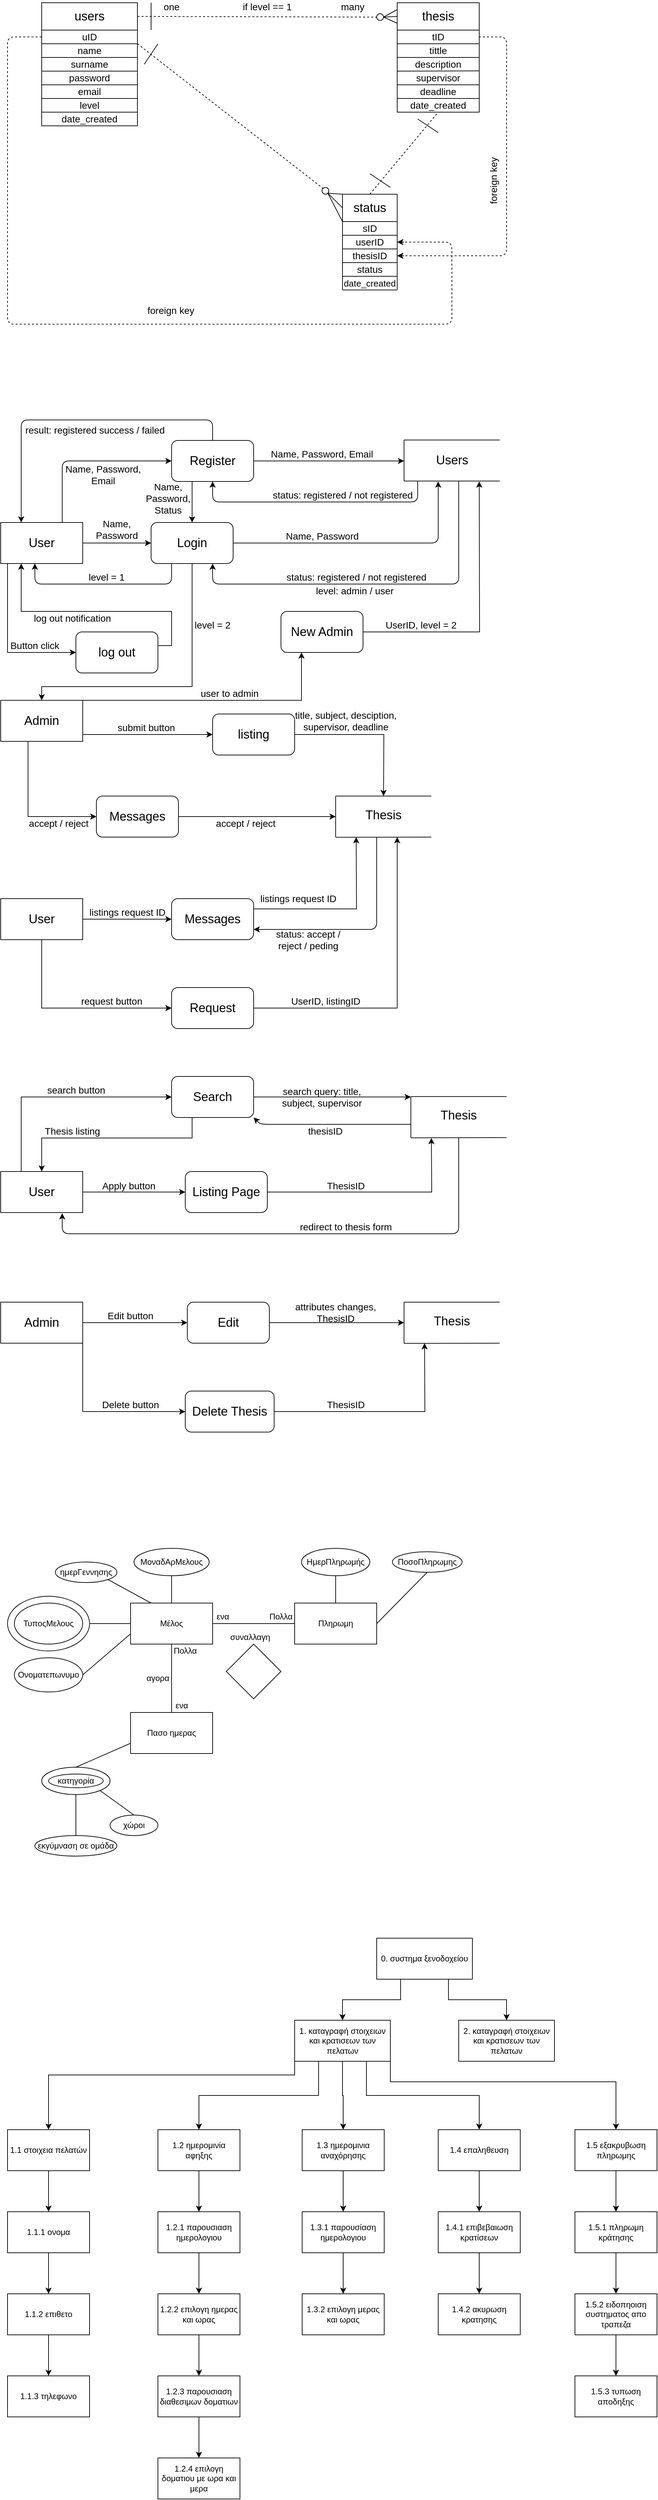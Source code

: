 <mxfile version="14.5.3" type="onedrive"><diagram id="aVIugHMOQA0En1Blt0gz" name="Page-1"><mxGraphModel dx="2851" dy="2849" grid="1" gridSize="10" guides="1" tooltips="1" connect="1" arrows="1" fold="1" page="1" pageScale="1" pageWidth="827" pageHeight="1169" math="0" shadow="0"><root><mxCell id="0"/><mxCell id="1" parent="0"/><mxCell id="Z_RTkdiHTmCIBhopZsuu-2" value="" style="endArrow=classic;html=1;exitX=0.75;exitY=0;exitDx=0;exitDy=0;" parent="1" source="8hE9EybqQ47APqmTF74s-1" target="Z_RTkdiHTmCIBhopZsuu-3" edge="1"><mxGeometry width="50" height="50" relative="1" as="geometry"><mxPoint x="150" y="100" as="sourcePoint"/><mxPoint x="280" y="70" as="targetPoint"/><Array as="points"><mxPoint x="110" y="70"/></Array></mxGeometry></mxCell><mxCell id="Z_RTkdiHTmCIBhopZsuu-3" value="&lt;span style=&quot;font-size: 18px&quot;&gt;Register&lt;/span&gt;" style="rounded=1;whiteSpace=wrap;html=1;" parent="1" vertex="1"><mxGeometry x="270" y="40" width="120" height="60" as="geometry"/></mxCell><mxCell id="Z_RTkdiHTmCIBhopZsuu-9" value="&lt;font style=&quot;font-size: 14px&quot;&gt;Name, Password, Email&lt;/font&gt;" style="text;html=1;strokeColor=none;fillColor=none;align=center;verticalAlign=middle;whiteSpace=wrap;rounded=0;" parent="1" vertex="1"><mxGeometry x="405" y="40" width="170" height="40" as="geometry"/></mxCell><mxCell id="Z_RTkdiHTmCIBhopZsuu-10" value="" style="endArrow=classic;html=1;exitX=1;exitY=0.5;exitDx=0;exitDy=0;" parent="1" source="Z_RTkdiHTmCIBhopZsuu-3" edge="1"><mxGeometry width="50" height="50" relative="1" as="geometry"><mxPoint x="360" y="70" as="sourcePoint"/><mxPoint x="610" y="70" as="targetPoint"/><Array as="points"><mxPoint x="500" y="70"/></Array></mxGeometry></mxCell><mxCell id="Z_RTkdiHTmCIBhopZsuu-12" value="&lt;font style=&quot;font-size: 14px&quot;&gt;Name, Password, Email&lt;/font&gt;" style="text;html=1;strokeColor=none;fillColor=none;align=center;verticalAlign=middle;whiteSpace=wrap;rounded=0;" parent="1" vertex="1"><mxGeometry x="110" y="70" width="120" height="40" as="geometry"/></mxCell><mxCell id="Z_RTkdiHTmCIBhopZsuu-13" value="" style="endArrow=none;html=1;" parent="1" edge="1"><mxGeometry width="50" height="50" relative="1" as="geometry"><mxPoint x="610" y="39.43" as="sourcePoint"/><mxPoint x="610" y="99.43" as="targetPoint"/></mxGeometry></mxCell><mxCell id="Z_RTkdiHTmCIBhopZsuu-14" value="" style="endArrow=none;html=1;" parent="1" edge="1"><mxGeometry width="50" height="50" relative="1" as="geometry"><mxPoint x="750" y="99.43" as="sourcePoint"/><mxPoint x="610" y="99.43" as="targetPoint"/></mxGeometry></mxCell><mxCell id="Z_RTkdiHTmCIBhopZsuu-15" value="" style="endArrow=none;html=1;" parent="1" edge="1"><mxGeometry width="50" height="50" relative="1" as="geometry"><mxPoint x="750" y="39.43" as="sourcePoint"/><mxPoint x="610" y="39.43" as="targetPoint"/></mxGeometry></mxCell><mxCell id="Z_RTkdiHTmCIBhopZsuu-16" value="&lt;font style=&quot;font-size: 18px&quot;&gt;Users&lt;br&gt;&lt;/font&gt;" style="text;html=1;align=center;verticalAlign=middle;resizable=0;points=[];autosize=1;" parent="1" vertex="1"><mxGeometry x="650" y="59.43" width="60" height="20" as="geometry"/></mxCell><mxCell id="8hE9EybqQ47APqmTF74s-1" value="&lt;font style=&quot;font-size: 18px&quot;&gt;User&lt;/font&gt;" style="rounded=0;whiteSpace=wrap;html=1;" parent="1" vertex="1"><mxGeometry x="20" y="160" width="120" height="60" as="geometry"/></mxCell><mxCell id="8hE9EybqQ47APqmTF74s-2" value="&lt;font style=&quot;font-size: 14px&quot;&gt;Name, Password&lt;/font&gt;" style="text;html=1;strokeColor=none;fillColor=none;align=center;verticalAlign=middle;whiteSpace=wrap;rounded=0;" parent="1" vertex="1"><mxGeometry x="140" y="150" width="100" height="40" as="geometry"/></mxCell><mxCell id="8hE9EybqQ47APqmTF74s-3" value="" style="endArrow=classic;html=1;exitX=1;exitY=0.5;exitDx=0;exitDy=0;" parent="1" source="8hE9EybqQ47APqmTF74s-1" edge="1"><mxGeometry width="50" height="50" relative="1" as="geometry"><mxPoint x="340" y="350" as="sourcePoint"/><mxPoint x="240" y="190" as="targetPoint"/></mxGeometry></mxCell><mxCell id="RsHDWiN9FCxvgRC9HYmy-60" style="edgeStyle=orthogonalEdgeStyle;rounded=0;orthogonalLoop=1;jettySize=auto;html=1;exitX=0.5;exitY=1;exitDx=0;exitDy=0;entryX=0.5;entryY=0;entryDx=0;entryDy=0;" parent="1" source="8hE9EybqQ47APqmTF74s-4" target="br0hMvN_YPVoQnMzGszb-6" edge="1"><mxGeometry relative="1" as="geometry"><Array as="points"><mxPoint x="300" y="400"/><mxPoint x="80" y="400"/></Array></mxGeometry></mxCell><mxCell id="8hE9EybqQ47APqmTF74s-4" value="&lt;span style=&quot;font-size: 18px&quot;&gt;Login&lt;/span&gt;" style="rounded=1;whiteSpace=wrap;html=1;" parent="1" vertex="1"><mxGeometry x="240" y="160" width="120" height="60" as="geometry"/></mxCell><mxCell id="8hE9EybqQ47APqmTF74s-5" value="" style="endArrow=classic;html=1;exitX=1;exitY=0.5;exitDx=0;exitDy=0;" parent="1" source="8hE9EybqQ47APqmTF74s-4" edge="1"><mxGeometry width="50" height="50" relative="1" as="geometry"><mxPoint x="340" y="360" as="sourcePoint"/><mxPoint x="660" y="100" as="targetPoint"/><Array as="points"><mxPoint x="660" y="190"/></Array></mxGeometry></mxCell><mxCell id="8hE9EybqQ47APqmTF74s-6" value="&lt;font style=&quot;font-size: 14px&quot;&gt;Name, Password&lt;/font&gt;" style="text;html=1;strokeColor=none;fillColor=none;align=center;verticalAlign=middle;whiteSpace=wrap;rounded=0;" parent="1" vertex="1"><mxGeometry x="427.5" y="160" width="125" height="40" as="geometry"/></mxCell><mxCell id="8ctmEDg-7L3ySXRVs1gR-3" value="" style="endArrow=classic;html=1;entryX=0.5;entryY=1;entryDx=0;entryDy=0;" parent="1" target="Z_RTkdiHTmCIBhopZsuu-3" edge="1"><mxGeometry width="50" height="50" relative="1" as="geometry"><mxPoint x="630" y="100" as="sourcePoint"/><mxPoint x="340" y="130" as="targetPoint"/><Array as="points"><mxPoint x="630" y="130"/><mxPoint x="330" y="130"/></Array></mxGeometry></mxCell><mxCell id="8ctmEDg-7L3ySXRVs1gR-4" value="&lt;font style=&quot;font-size: 14px&quot;&gt;status: registered / not registered&lt;/font&gt;" style="text;html=1;align=center;verticalAlign=middle;resizable=0;points=[];autosize=1;rotation=0;" parent="1" vertex="1"><mxGeometry x="410" y="110" width="220" height="20" as="geometry"/></mxCell><mxCell id="8ctmEDg-7L3ySXRVs1gR-5" value="" style="endArrow=classic;html=1;exitX=0.25;exitY=1;exitDx=0;exitDy=0;entryX=0.5;entryY=0;entryDx=0;entryDy=0;" parent="1" source="Z_RTkdiHTmCIBhopZsuu-3" target="8hE9EybqQ47APqmTF74s-4" edge="1"><mxGeometry width="50" height="50" relative="1" as="geometry"><mxPoint x="380" y="320" as="sourcePoint"/><mxPoint x="430" y="270" as="targetPoint"/></mxGeometry></mxCell><mxCell id="8ctmEDg-7L3ySXRVs1gR-6" value="&lt;font style=&quot;font-size: 14px&quot;&gt;Name, Password, Status&lt;/font&gt;" style="text;html=1;strokeColor=none;fillColor=none;align=center;verticalAlign=middle;whiteSpace=wrap;rounded=0;" parent="1" vertex="1"><mxGeometry x="220" y="100" width="90" height="50" as="geometry"/></mxCell><mxCell id="8ctmEDg-7L3ySXRVs1gR-8" value="&lt;font style=&quot;font-size: 14px&quot;&gt;status: registered / not registered&lt;/font&gt;" style="text;html=1;align=center;verticalAlign=middle;resizable=0;points=[];autosize=1;rotation=0;" parent="1" vertex="1"><mxGeometry x="430" y="230" width="220" height="20" as="geometry"/></mxCell><mxCell id="8ctmEDg-7L3ySXRVs1gR-9" value="" style="endArrow=classic;html=1;entryX=0.75;entryY=1;entryDx=0;entryDy=0;" parent="1" target="8hE9EybqQ47APqmTF74s-4" edge="1"><mxGeometry width="50" height="50" relative="1" as="geometry"><mxPoint x="690" y="100" as="sourcePoint"/><mxPoint x="308" y="220" as="targetPoint"/><Array as="points"><mxPoint x="690" y="250"/><mxPoint x="330" y="250"/></Array></mxGeometry></mxCell><mxCell id="8ctmEDg-7L3ySXRVs1gR-10" value="" style="endArrow=classic;html=1;exitX=0.5;exitY=0;exitDx=0;exitDy=0;entryX=0.25;entryY=0;entryDx=0;entryDy=0;" parent="1" source="Z_RTkdiHTmCIBhopZsuu-3" target="8hE9EybqQ47APqmTF74s-1" edge="1"><mxGeometry width="50" height="50" relative="1" as="geometry"><mxPoint x="380" y="310" as="sourcePoint"/><mxPoint x="70" y="50" as="targetPoint"/><Array as="points"><mxPoint x="330" y="10"/><mxPoint x="250" y="10"/><mxPoint x="200" y="10"/><mxPoint x="50" y="10"/></Array></mxGeometry></mxCell><mxCell id="8ctmEDg-7L3ySXRVs1gR-12" value="&lt;font style=&quot;font-size: 14px&quot;&gt;level = 1&lt;/font&gt;" style="text;html=1;strokeColor=none;fillColor=none;align=center;verticalAlign=middle;whiteSpace=wrap;rounded=0;" parent="1" vertex="1"><mxGeometry x="70" y="225" width="210" height="30" as="geometry"/></mxCell><mxCell id="8ctmEDg-7L3ySXRVs1gR-13" value="&lt;font style=&quot;font-size: 14px&quot;&gt;result: registered success / failed&amp;nbsp;&lt;/font&gt;" style="text;html=1;strokeColor=none;fillColor=none;align=center;verticalAlign=middle;whiteSpace=wrap;rounded=0;" parent="1" vertex="1"><mxGeometry x="50" y="10" width="220" height="30" as="geometry"/></mxCell><mxCell id="br0hMvN_YPVoQnMzGszb-5" style="edgeStyle=orthogonalEdgeStyle;rounded=0;orthogonalLoop=1;jettySize=auto;html=1;exitX=1;exitY=0.5;exitDx=0;exitDy=0;entryX=0.25;entryY=1;entryDx=0;entryDy=0;" parent="1" source="br0hMvN_YPVoQnMzGszb-2" target="8hE9EybqQ47APqmTF74s-1" edge="1"><mxGeometry relative="1" as="geometry"><Array as="points"><mxPoint x="270" y="340"/><mxPoint x="270" y="290"/><mxPoint x="50" y="290"/></Array></mxGeometry></mxCell><mxCell id="br0hMvN_YPVoQnMzGszb-2" value="&lt;font style=&quot;font-size: 18px&quot;&gt;log out&lt;/font&gt;" style="rounded=1;whiteSpace=wrap;html=1;" parent="1" vertex="1"><mxGeometry x="130" y="320" width="120" height="60" as="geometry"/></mxCell><mxCell id="br0hMvN_YPVoQnMzGszb-3" value="&lt;font style=&quot;font-size: 14px&quot;&gt;Button click&lt;/font&gt;" style="text;html=1;strokeColor=none;fillColor=none;align=center;verticalAlign=middle;whiteSpace=wrap;rounded=0;" parent="1" vertex="1"><mxGeometry x="30" y="330" width="80" height="20" as="geometry"/></mxCell><mxCell id="br0hMvN_YPVoQnMzGszb-4" style="edgeStyle=orthogonalEdgeStyle;rounded=0;orthogonalLoop=1;jettySize=auto;html=1;exitX=0.25;exitY=1;exitDx=0;exitDy=0;entryX=0;entryY=0.5;entryDx=0;entryDy=0;" parent="1" source="8hE9EybqQ47APqmTF74s-1" target="br0hMvN_YPVoQnMzGszb-2" edge="1"><mxGeometry relative="1" as="geometry"><mxPoint x="50" y="330" as="targetPoint"/><mxPoint x="50" y="220" as="sourcePoint"/><Array as="points"><mxPoint x="30" y="220"/><mxPoint x="30" y="350"/></Array></mxGeometry></mxCell><mxCell id="br0hMvN_YPVoQnMzGszb-7" style="edgeStyle=orthogonalEdgeStyle;rounded=0;orthogonalLoop=1;jettySize=auto;html=1;exitX=1;exitY=0.5;exitDx=0;exitDy=0;entryX=0;entryY=0.5;entryDx=0;entryDy=0;" parent="1" source="br0hMvN_YPVoQnMzGszb-6" target="br0hMvN_YPVoQnMzGszb-8" edge="1"><mxGeometry relative="1" as="geometry"><mxPoint x="230" y="450.103" as="targetPoint"/><Array as="points"><mxPoint x="140" y="470"/></Array></mxGeometry></mxCell><mxCell id="RsHDWiN9FCxvgRC9HYmy-2" style="edgeStyle=orthogonalEdgeStyle;rounded=0;orthogonalLoop=1;jettySize=auto;html=1;entryX=0;entryY=0.5;entryDx=0;entryDy=0;" parent="1" source="br0hMvN_YPVoQnMzGszb-6" target="RsHDWiN9FCxvgRC9HYmy-1" edge="1"><mxGeometry relative="1" as="geometry"><mxPoint x="80" y="650" as="targetPoint"/><Array as="points"><mxPoint x="60" y="590"/></Array></mxGeometry></mxCell><mxCell id="RsHDWiN9FCxvgRC9HYmy-42" style="edgeStyle=orthogonalEdgeStyle;rounded=0;orthogonalLoop=1;jettySize=auto;html=1;exitX=1;exitY=0;exitDx=0;exitDy=0;entryX=0.25;entryY=1;entryDx=0;entryDy=0;" parent="1" source="br0hMvN_YPVoQnMzGszb-6" target="RsHDWiN9FCxvgRC9HYmy-40" edge="1"><mxGeometry relative="1" as="geometry"><Array as="points"><mxPoint x="460" y="420"/></Array></mxGeometry></mxCell><mxCell id="br0hMvN_YPVoQnMzGszb-6" value="&lt;font style=&quot;font-size: 18px&quot;&gt;Admin&lt;/font&gt;" style="rounded=0;whiteSpace=wrap;html=1;" parent="1" vertex="1"><mxGeometry x="20" y="420" width="120" height="60" as="geometry"/></mxCell><mxCell id="br0hMvN_YPVoQnMzGszb-10" style="edgeStyle=orthogonalEdgeStyle;rounded=0;orthogonalLoop=1;jettySize=auto;html=1;exitX=1;exitY=0.5;exitDx=0;exitDy=0;" parent="1" source="br0hMvN_YPVoQnMzGszb-8" edge="1"><mxGeometry relative="1" as="geometry"><mxPoint x="580" y="560" as="targetPoint"/></mxGeometry></mxCell><mxCell id="br0hMvN_YPVoQnMzGszb-8" value="&lt;span style=&quot;font-size: 18px&quot;&gt;listing&lt;/span&gt;" style="rounded=1;whiteSpace=wrap;html=1;" parent="1" vertex="1"><mxGeometry x="330" y="440" width="120" height="60" as="geometry"/></mxCell><mxCell id="br0hMvN_YPVoQnMzGszb-9" value="&lt;font style=&quot;font-size: 14px&quot;&gt;submit button&lt;/font&gt;" style="text;html=1;strokeColor=none;fillColor=none;align=center;verticalAlign=middle;whiteSpace=wrap;rounded=0;" parent="1" vertex="1"><mxGeometry x="137.5" y="440" width="190" height="40" as="geometry"/></mxCell><mxCell id="br0hMvN_YPVoQnMzGszb-11" value="&lt;font style=&quot;font-size: 14px&quot;&gt;title, subject, desciption, supervisor, deadline&lt;/font&gt;" style="text;html=1;strokeColor=none;fillColor=none;align=center;verticalAlign=middle;whiteSpace=wrap;rounded=0;" parent="1" vertex="1"><mxGeometry x="440" y="430" width="170" height="40" as="geometry"/></mxCell><mxCell id="br0hMvN_YPVoQnMzGszb-13" value="&lt;font style=&quot;font-size: 14px&quot;&gt;level: admin / user&amp;nbsp;&lt;/font&gt;" style="text;html=1;strokeColor=none;fillColor=none;align=center;verticalAlign=middle;whiteSpace=wrap;rounded=0;" parent="1" vertex="1"><mxGeometry x="460" y="250" width="160" height="20" as="geometry"/></mxCell><mxCell id="br0hMvN_YPVoQnMzGszb-14" value="&lt;font style=&quot;font-size: 14px&quot;&gt;log out notification&lt;/font&gt;" style="text;html=1;strokeColor=none;fillColor=none;align=center;verticalAlign=middle;whiteSpace=wrap;rounded=0;" parent="1" vertex="1"><mxGeometry x="50" y="290" width="150" height="20" as="geometry"/></mxCell><mxCell id="br0hMvN_YPVoQnMzGszb-15" value="" style="endArrow=none;html=1;" parent="1" edge="1"><mxGeometry width="50" height="50" relative="1" as="geometry"><mxPoint x="510" y="620.31" as="sourcePoint"/><mxPoint x="650" y="620" as="targetPoint"/></mxGeometry></mxCell><mxCell id="br0hMvN_YPVoQnMzGszb-16" value="" style="endArrow=none;html=1;" parent="1" edge="1"><mxGeometry width="50" height="50" relative="1" as="geometry"><mxPoint x="510" y="620" as="sourcePoint"/><mxPoint x="510" y="560" as="targetPoint"/></mxGeometry></mxCell><mxCell id="br0hMvN_YPVoQnMzGszb-17" value="" style="endArrow=none;html=1;" parent="1" edge="1"><mxGeometry width="50" height="50" relative="1" as="geometry"><mxPoint x="510" y="560" as="sourcePoint"/><mxPoint x="650" y="560" as="targetPoint"/></mxGeometry></mxCell><mxCell id="br0hMvN_YPVoQnMzGszb-18" value="&lt;font style=&quot;font-size: 18px&quot;&gt;Thesis&lt;/font&gt;" style="text;html=1;strokeColor=none;fillColor=none;align=center;verticalAlign=middle;whiteSpace=wrap;rounded=0;" parent="1" vertex="1"><mxGeometry x="540" y="570" width="80" height="35" as="geometry"/></mxCell><mxCell id="RsHDWiN9FCxvgRC9HYmy-3" style="edgeStyle=orthogonalEdgeStyle;rounded=0;orthogonalLoop=1;jettySize=auto;html=1;exitX=1;exitY=0.5;exitDx=0;exitDy=0;" parent="1" source="RsHDWiN9FCxvgRC9HYmy-1" edge="1"><mxGeometry relative="1" as="geometry"><mxPoint x="510" y="590" as="targetPoint"/></mxGeometry></mxCell><mxCell id="RsHDWiN9FCxvgRC9HYmy-1" value="&lt;font style=&quot;font-size: 18px&quot;&gt;Messages&lt;/font&gt;" style="rounded=1;whiteSpace=wrap;html=1;" parent="1" vertex="1"><mxGeometry x="160" y="560" width="120" height="60" as="geometry"/></mxCell><mxCell id="RsHDWiN9FCxvgRC9HYmy-4" value="&lt;font style=&quot;font-size: 14px&quot;&gt;accept / reject&lt;/font&gt;" style="text;html=1;strokeColor=none;fillColor=none;align=center;verticalAlign=middle;whiteSpace=wrap;rounded=0;" parent="1" vertex="1"><mxGeometry x="30" y="590" width="150" height="20" as="geometry"/></mxCell><mxCell id="RsHDWiN9FCxvgRC9HYmy-5" value="&lt;font style=&quot;font-size: 14px&quot;&gt;accept / reject&lt;/font&gt;" style="text;html=1;align=center;verticalAlign=middle;resizable=0;points=[];autosize=1;" parent="1" vertex="1"><mxGeometry x="327.5" y="590" width="100" height="20" as="geometry"/></mxCell><mxCell id="RsHDWiN9FCxvgRC9HYmy-8" style="edgeStyle=orthogonalEdgeStyle;rounded=0;orthogonalLoop=1;jettySize=auto;html=1;exitX=1;exitY=0.5;exitDx=0;exitDy=0;entryX=0;entryY=0.5;entryDx=0;entryDy=0;" parent="1" source="RsHDWiN9FCxvgRC9HYmy-6" target="RsHDWiN9FCxvgRC9HYmy-7" edge="1"><mxGeometry relative="1" as="geometry"/></mxCell><mxCell id="RsHDWiN9FCxvgRC9HYmy-23" style="edgeStyle=orthogonalEdgeStyle;rounded=0;orthogonalLoop=1;jettySize=auto;html=1;exitX=0.25;exitY=0;exitDx=0;exitDy=0;entryX=0;entryY=0.5;entryDx=0;entryDy=0;" parent="1" source="RsHDWiN9FCxvgRC9HYmy-53" target="RsHDWiN9FCxvgRC9HYmy-24" edge="1"><mxGeometry relative="1" as="geometry"><mxPoint x="80.103" y="1000" as="targetPoint"/></mxGeometry></mxCell><mxCell id="RsHDWiN9FCxvgRC9HYmy-6" value="&lt;font style=&quot;font-size: 18px&quot;&gt;User&lt;/font&gt;" style="rounded=0;whiteSpace=wrap;html=1;" parent="1" vertex="1"><mxGeometry x="20" y="710" width="120" height="60" as="geometry"/></mxCell><mxCell id="RsHDWiN9FCxvgRC9HYmy-10" style="edgeStyle=orthogonalEdgeStyle;rounded=0;orthogonalLoop=1;jettySize=auto;html=1;exitX=1;exitY=0.25;exitDx=0;exitDy=0;" parent="1" source="RsHDWiN9FCxvgRC9HYmy-7" edge="1"><mxGeometry relative="1" as="geometry"><mxPoint x="540" y="620" as="targetPoint"/></mxGeometry></mxCell><mxCell id="RsHDWiN9FCxvgRC9HYmy-7" value="&lt;font style=&quot;font-size: 18px&quot;&gt;Messages&lt;/font&gt;" style="rounded=1;whiteSpace=wrap;html=1;" parent="1" vertex="1"><mxGeometry x="270" y="710" width="120" height="60" as="geometry"/></mxCell><mxCell id="RsHDWiN9FCxvgRC9HYmy-9" value="&lt;font style=&quot;font-size: 14px&quot;&gt;listings request ID&lt;/font&gt;" style="text;html=1;align=center;verticalAlign=middle;resizable=0;points=[];autosize=1;" parent="1" vertex="1"><mxGeometry x="140" y="720" width="130" height="20" as="geometry"/></mxCell><mxCell id="RsHDWiN9FCxvgRC9HYmy-11" value="" style="endArrow=classic;html=1;entryX=1;entryY=0.75;entryDx=0;entryDy=0;" parent="1" target="RsHDWiN9FCxvgRC9HYmy-7" edge="1"><mxGeometry width="50" height="50" relative="1" as="geometry"><mxPoint x="570" y="620" as="sourcePoint"/><mxPoint x="570" y="750" as="targetPoint"/><Array as="points"><mxPoint x="570" y="755"/></Array></mxGeometry></mxCell><mxCell id="RsHDWiN9FCxvgRC9HYmy-13" value="&lt;font style=&quot;font-size: 14px&quot;&gt;listings request ID&lt;/font&gt;" style="text;html=1;align=center;verticalAlign=middle;resizable=0;points=[];autosize=1;" parent="1" vertex="1"><mxGeometry x="390" y="700" width="130" height="20" as="geometry"/></mxCell><mxCell id="RsHDWiN9FCxvgRC9HYmy-17" style="edgeStyle=orthogonalEdgeStyle;rounded=0;orthogonalLoop=1;jettySize=auto;html=1;exitX=1;exitY=0.5;exitDx=0;exitDy=0;" parent="1" source="RsHDWiN9FCxvgRC9HYmy-16" edge="1"><mxGeometry relative="1" as="geometry"><mxPoint x="600" y="620" as="targetPoint"/><Array as="points"><mxPoint x="600" y="870"/></Array></mxGeometry></mxCell><mxCell id="RsHDWiN9FCxvgRC9HYmy-16" value="&lt;font style=&quot;font-size: 18px&quot;&gt;Request&lt;/font&gt;" style="rounded=1;whiteSpace=wrap;html=1;" parent="1" vertex="1"><mxGeometry x="270" y="840" width="120" height="60" as="geometry"/></mxCell><mxCell id="RsHDWiN9FCxvgRC9HYmy-19" value="&lt;span style=&quot;font-size: 14px&quot;&gt;UserID, listingID&lt;/span&gt;" style="text;html=1;align=center;verticalAlign=middle;resizable=0;points=[];autosize=1;" parent="1" vertex="1"><mxGeometry x="435" y="850" width="120" height="20" as="geometry"/></mxCell><mxCell id="RsHDWiN9FCxvgRC9HYmy-21" value="" style="endArrow=classic;html=1;exitX=0.25;exitY=1;exitDx=0;exitDy=0;" parent="1" source="8hE9EybqQ47APqmTF74s-4" edge="1"><mxGeometry width="50" height="50" relative="1" as="geometry"><mxPoint x="281" y="220" as="sourcePoint"/><mxPoint x="70" y="220" as="targetPoint"/><Array as="points"><mxPoint x="270" y="250"/><mxPoint x="180" y="250"/><mxPoint x="70" y="250"/></Array></mxGeometry></mxCell><mxCell id="RsHDWiN9FCxvgRC9HYmy-35" style="edgeStyle=orthogonalEdgeStyle;rounded=0;orthogonalLoop=1;jettySize=auto;html=1;exitX=0.25;exitY=1;exitDx=0;exitDy=0;entryX=0.5;entryY=0;entryDx=0;entryDy=0;" parent="1" source="RsHDWiN9FCxvgRC9HYmy-24" target="RsHDWiN9FCxvgRC9HYmy-53" edge="1"><mxGeometry relative="1" as="geometry"><Array as="points"><mxPoint x="300" y="1060"/><mxPoint x="80" y="1060"/></Array></mxGeometry></mxCell><mxCell id="RsHDWiN9FCxvgRC9HYmy-24" value="&lt;font style=&quot;font-size: 18px&quot;&gt;Search&lt;/font&gt;" style="rounded=1;whiteSpace=wrap;html=1;" parent="1" vertex="1"><mxGeometry x="270" y="970" width="120" height="60" as="geometry"/></mxCell><mxCell id="RsHDWiN9FCxvgRC9HYmy-27" value="&lt;span style=&quot;font-size: 14px&quot;&gt;search query: title, subject, supervisor&lt;/span&gt;" style="text;html=1;strokeColor=none;fillColor=none;align=center;verticalAlign=middle;whiteSpace=wrap;rounded=0;" parent="1" vertex="1"><mxGeometry x="425" y="990" width="130" height="20" as="geometry"/></mxCell><mxCell id="RsHDWiN9FCxvgRC9HYmy-29" value="" style="endArrow=classic;html=1;entryX=1;entryY=1;entryDx=0;entryDy=0;" parent="1" target="RsHDWiN9FCxvgRC9HYmy-24" edge="1"><mxGeometry width="50" height="50" relative="1" as="geometry"><mxPoint x="620" y="1040" as="sourcePoint"/><mxPoint x="700" y="630" as="targetPoint"/><Array as="points"><mxPoint x="600" y="1040"/><mxPoint x="490" y="1040"/><mxPoint x="400" y="1040"/></Array></mxGeometry></mxCell><mxCell id="RsHDWiN9FCxvgRC9HYmy-30" value="" style="endArrow=classic;html=1;exitX=1;exitY=0.5;exitDx=0;exitDy=0;" parent="1" source="RsHDWiN9FCxvgRC9HYmy-24" edge="1"><mxGeometry width="50" height="50" relative="1" as="geometry"><mxPoint x="450" y="870" as="sourcePoint"/><mxPoint x="620" y="1000" as="targetPoint"/><Array as="points"><mxPoint x="580" y="1000"/></Array></mxGeometry></mxCell><mxCell id="RsHDWiN9FCxvgRC9HYmy-31" value="&lt;font style=&quot;font-size: 14px&quot;&gt;search button&lt;/font&gt;" style="text;html=1;align=center;verticalAlign=middle;resizable=0;points=[];autosize=1;" parent="1" vertex="1"><mxGeometry x="80" y="980" width="100" height="20" as="geometry"/></mxCell><mxCell id="RsHDWiN9FCxvgRC9HYmy-18" value="&lt;font style=&quot;font-size: 14px&quot;&gt;request button&lt;/font&gt;" style="text;html=1;strokeColor=none;fillColor=none;align=center;verticalAlign=middle;whiteSpace=wrap;rounded=0;" parent="1" vertex="1"><mxGeometry x="130" y="850" width="105" height="20" as="geometry"/></mxCell><mxCell id="RsHDWiN9FCxvgRC9HYmy-32" style="edgeStyle=orthogonalEdgeStyle;rounded=0;orthogonalLoop=1;jettySize=auto;html=1;exitX=0.5;exitY=1;exitDx=0;exitDy=0;entryX=0;entryY=0.5;entryDx=0;entryDy=0;" parent="1" source="RsHDWiN9FCxvgRC9HYmy-6" target="RsHDWiN9FCxvgRC9HYmy-16" edge="1"><mxGeometry relative="1" as="geometry"><mxPoint x="270" y="870" as="targetPoint"/><mxPoint x="110" y="770" as="sourcePoint"/></mxGeometry></mxCell><mxCell id="RsHDWiN9FCxvgRC9HYmy-34" value="&lt;font style=&quot;font-size: 14px&quot;&gt;thesisID&lt;/font&gt;" style="text;html=1;strokeColor=none;fillColor=none;align=center;verticalAlign=middle;whiteSpace=wrap;rounded=0;" parent="1" vertex="1"><mxGeometry x="460" y="1040" width="70" height="20" as="geometry"/></mxCell><mxCell id="RsHDWiN9FCxvgRC9HYmy-36" value="&lt;font style=&quot;font-size: 14px&quot;&gt;Thesis listing&lt;/font&gt;" style="text;html=1;strokeColor=none;fillColor=none;align=center;verticalAlign=middle;whiteSpace=wrap;rounded=0;" parent="1" vertex="1"><mxGeometry x="70" y="1040" width="110" height="20" as="geometry"/></mxCell><mxCell id="RsHDWiN9FCxvgRC9HYmy-38" value="&lt;span style=&quot;font-size: 14px&quot;&gt;status: accept / reject / peding&lt;/span&gt;" style="text;html=1;strokeColor=none;fillColor=none;align=center;verticalAlign=middle;whiteSpace=wrap;rounded=0;" parent="1" vertex="1"><mxGeometry x="415" y="760" width="110" height="20" as="geometry"/></mxCell><mxCell id="RsHDWiN9FCxvgRC9HYmy-41" style="edgeStyle=orthogonalEdgeStyle;rounded=0;orthogonalLoop=1;jettySize=auto;html=1;" parent="1" source="RsHDWiN9FCxvgRC9HYmy-40" edge="1"><mxGeometry relative="1" as="geometry"><mxPoint x="720" y="100" as="targetPoint"/></mxGeometry></mxCell><mxCell id="RsHDWiN9FCxvgRC9HYmy-40" value="&lt;font style=&quot;font-size: 18px&quot;&gt;New Admin&lt;/font&gt;" style="rounded=1;whiteSpace=wrap;html=1;" parent="1" vertex="1"><mxGeometry x="430" y="290" width="120" height="60" as="geometry"/></mxCell><mxCell id="RsHDWiN9FCxvgRC9HYmy-43" value="&lt;span style=&quot;font-size: 14px&quot;&gt;user to admin&lt;/span&gt;" style="text;html=1;strokeColor=none;fillColor=none;align=center;verticalAlign=middle;whiteSpace=wrap;rounded=0;" parent="1" vertex="1"><mxGeometry x="305" y="400" width="100" height="20" as="geometry"/></mxCell><mxCell id="RsHDWiN9FCxvgRC9HYmy-44" value="&lt;font style=&quot;font-size: 14px&quot;&gt;UserID, level = 2&lt;/font&gt;" style="text;html=1;strokeColor=none;fillColor=none;align=center;verticalAlign=middle;whiteSpace=wrap;rounded=0;" parent="1" vertex="1"><mxGeometry x="580" y="300" width="110" height="20" as="geometry"/></mxCell><mxCell id="RsHDWiN9FCxvgRC9HYmy-45" value="" style="endArrow=none;html=1;" parent="1" edge="1"><mxGeometry width="50" height="50" relative="1" as="geometry"><mxPoint x="620" y="1059.74" as="sourcePoint"/><mxPoint x="760" y="1059.43" as="targetPoint"/></mxGeometry></mxCell><mxCell id="RsHDWiN9FCxvgRC9HYmy-46" value="" style="endArrow=none;html=1;" parent="1" edge="1"><mxGeometry width="50" height="50" relative="1" as="geometry"><mxPoint x="620" y="1059.43" as="sourcePoint"/><mxPoint x="620" y="999.43" as="targetPoint"/></mxGeometry></mxCell><mxCell id="RsHDWiN9FCxvgRC9HYmy-47" value="" style="endArrow=none;html=1;" parent="1" edge="1"><mxGeometry width="50" height="50" relative="1" as="geometry"><mxPoint x="620" y="999.43" as="sourcePoint"/><mxPoint x="760" y="999.43" as="targetPoint"/></mxGeometry></mxCell><mxCell id="RsHDWiN9FCxvgRC9HYmy-48" value="&lt;font style=&quot;font-size: 18px&quot;&gt;Thesis&lt;/font&gt;" style="text;html=1;strokeColor=none;fillColor=none;align=center;verticalAlign=middle;whiteSpace=wrap;rounded=0;" parent="1" vertex="1"><mxGeometry x="650" y="1009.43" width="80" height="35" as="geometry"/></mxCell><mxCell id="RsHDWiN9FCxvgRC9HYmy-57" style="edgeStyle=orthogonalEdgeStyle;rounded=0;orthogonalLoop=1;jettySize=auto;html=1;exitX=1;exitY=0.5;exitDx=0;exitDy=0;entryX=0;entryY=0.5;entryDx=0;entryDy=0;" parent="1" source="RsHDWiN9FCxvgRC9HYmy-53" target="RsHDWiN9FCxvgRC9HYmy-56" edge="1"><mxGeometry relative="1" as="geometry"><mxPoint x="280" y="1139.286" as="targetPoint"/></mxGeometry></mxCell><mxCell id="RsHDWiN9FCxvgRC9HYmy-53" value="&lt;font style=&quot;font-size: 18px&quot;&gt;User&lt;/font&gt;" style="rounded=0;whiteSpace=wrap;html=1;" parent="1" vertex="1"><mxGeometry x="20" y="1109" width="120" height="60" as="geometry"/></mxCell><mxCell id="RsHDWiN9FCxvgRC9HYmy-55" value="&lt;font style=&quot;font-size: 14px&quot;&gt;Apply button&lt;/font&gt;" style="text;html=1;strokeColor=none;fillColor=none;align=center;verticalAlign=middle;whiteSpace=wrap;rounded=0;" parent="1" vertex="1"><mxGeometry x="165" y="1120" width="85" height="20" as="geometry"/></mxCell><mxCell id="RsHDWiN9FCxvgRC9HYmy-58" style="edgeStyle=orthogonalEdgeStyle;rounded=0;orthogonalLoop=1;jettySize=auto;html=1;exitX=1;exitY=0.5;exitDx=0;exitDy=0;" parent="1" source="RsHDWiN9FCxvgRC9HYmy-56" edge="1"><mxGeometry relative="1" as="geometry"><mxPoint x="650" y="1060" as="targetPoint"/></mxGeometry></mxCell><mxCell id="RsHDWiN9FCxvgRC9HYmy-56" value="&lt;font style=&quot;font-size: 18px&quot;&gt;Listing Page&lt;/font&gt;" style="rounded=1;whiteSpace=wrap;html=1;" parent="1" vertex="1"><mxGeometry x="290" y="1109" width="120" height="60" as="geometry"/></mxCell><mxCell id="RsHDWiN9FCxvgRC9HYmy-59" value="&lt;font style=&quot;font-size: 14px&quot;&gt;ThesisID&lt;/font&gt;" style="text;html=1;strokeColor=none;fillColor=none;align=center;verticalAlign=middle;whiteSpace=wrap;rounded=0;" parent="1" vertex="1"><mxGeometry x="485" y="1120" width="80" height="20" as="geometry"/></mxCell><mxCell id="RsHDWiN9FCxvgRC9HYmy-61" value="&lt;font style=&quot;font-size: 14px&quot;&gt;level = 2&lt;/font&gt;" style="text;html=1;strokeColor=none;fillColor=none;align=center;verticalAlign=middle;whiteSpace=wrap;rounded=0;" parent="1" vertex="1"><mxGeometry x="295" y="300" width="70" height="20" as="geometry"/></mxCell><mxCell id="RsHDWiN9FCxvgRC9HYmy-62" value="" style="endArrow=classic;html=1;" parent="1" edge="1"><mxGeometry width="50" height="50" relative="1" as="geometry"><mxPoint x="690" y="1060" as="sourcePoint"/><mxPoint x="110" y="1170" as="targetPoint"/><Array as="points"><mxPoint x="690" y="1200"/><mxPoint x="110" y="1200"/></Array></mxGeometry></mxCell><mxCell id="RsHDWiN9FCxvgRC9HYmy-64" value="&lt;font style=&quot;font-size: 14px&quot;&gt;redirect to thesis form&lt;/font&gt;" style="text;html=1;strokeColor=none;fillColor=none;align=center;verticalAlign=middle;whiteSpace=wrap;rounded=0;" parent="1" vertex="1"><mxGeometry x="440" y="1180" width="170" height="20" as="geometry"/></mxCell><mxCell id="vB-Ng32_JsRR6TcCd95u-3" style="edgeStyle=orthogonalEdgeStyle;rounded=0;orthogonalLoop=1;jettySize=auto;html=1;exitX=1;exitY=0.5;exitDx=0;exitDy=0;entryX=0;entryY=0.5;entryDx=0;entryDy=0;" parent="1" source="vB-Ng32_JsRR6TcCd95u-1" target="vB-Ng32_JsRR6TcCd95u-2" edge="1"><mxGeometry relative="1" as="geometry"/></mxCell><mxCell id="vB-Ng32_JsRR6TcCd95u-13" style="edgeStyle=orthogonalEdgeStyle;rounded=0;orthogonalLoop=1;jettySize=auto;html=1;exitX=1;exitY=1;exitDx=0;exitDy=0;entryX=0;entryY=0.5;entryDx=0;entryDy=0;" parent="1" source="vB-Ng32_JsRR6TcCd95u-1" target="vB-Ng32_JsRR6TcCd95u-11" edge="1"><mxGeometry relative="1" as="geometry"/></mxCell><mxCell id="vB-Ng32_JsRR6TcCd95u-1" value="&lt;font style=&quot;font-size: 18px&quot;&gt;Admin&lt;/font&gt;" style="rounded=0;whiteSpace=wrap;html=1;" parent="1" vertex="1"><mxGeometry x="20" y="1300" width="120" height="60" as="geometry"/></mxCell><mxCell id="vB-Ng32_JsRR6TcCd95u-5" style="edgeStyle=orthogonalEdgeStyle;rounded=0;orthogonalLoop=1;jettySize=auto;html=1;exitX=1;exitY=0.5;exitDx=0;exitDy=0;" parent="1" source="vB-Ng32_JsRR6TcCd95u-2" edge="1"><mxGeometry relative="1" as="geometry"><mxPoint x="610" y="1330" as="targetPoint"/></mxGeometry></mxCell><mxCell id="vB-Ng32_JsRR6TcCd95u-2" value="&lt;font style=&quot;font-size: 18px&quot;&gt;Edit&lt;/font&gt;" style="rounded=1;whiteSpace=wrap;html=1;" parent="1" vertex="1"><mxGeometry x="293" y="1300" width="120" height="60" as="geometry"/></mxCell><mxCell id="vB-Ng32_JsRR6TcCd95u-4" value="&lt;font style=&quot;font-size: 14px&quot;&gt;Edit button&lt;/font&gt;" style="text;html=1;strokeColor=none;fillColor=none;align=center;verticalAlign=middle;whiteSpace=wrap;rounded=0;" parent="1" vertex="1"><mxGeometry x="175" y="1310" width="70" height="20" as="geometry"/></mxCell><mxCell id="vB-Ng32_JsRR6TcCd95u-6" value="&lt;font style=&quot;font-size: 14px&quot;&gt;attributes changes, T&lt;/font&gt;&lt;font style=&quot;font-size: 14px&quot;&gt;hesisID&lt;/font&gt;" style="text;html=1;strokeColor=none;fillColor=none;align=center;verticalAlign=middle;whiteSpace=wrap;rounded=0;" parent="1" vertex="1"><mxGeometry x="425" y="1300" width="170" height="30" as="geometry"/></mxCell><mxCell id="vB-Ng32_JsRR6TcCd95u-7" value="" style="endArrow=none;html=1;" parent="1" edge="1"><mxGeometry width="50" height="50" relative="1" as="geometry"><mxPoint x="610" y="1360.31" as="sourcePoint"/><mxPoint x="750" y="1360" as="targetPoint"/></mxGeometry></mxCell><mxCell id="vB-Ng32_JsRR6TcCd95u-8" value="" style="endArrow=none;html=1;" parent="1" edge="1"><mxGeometry width="50" height="50" relative="1" as="geometry"><mxPoint x="610" y="1360" as="sourcePoint"/><mxPoint x="610" y="1300" as="targetPoint"/></mxGeometry></mxCell><mxCell id="vB-Ng32_JsRR6TcCd95u-9" value="" style="endArrow=none;html=1;" parent="1" edge="1"><mxGeometry width="50" height="50" relative="1" as="geometry"><mxPoint x="610" y="1300" as="sourcePoint"/><mxPoint x="750" y="1300" as="targetPoint"/></mxGeometry></mxCell><mxCell id="vB-Ng32_JsRR6TcCd95u-10" value="&lt;font style=&quot;font-size: 18px&quot;&gt;Thesis&lt;/font&gt;" style="text;html=1;strokeColor=none;fillColor=none;align=center;verticalAlign=middle;whiteSpace=wrap;rounded=0;" parent="1" vertex="1"><mxGeometry x="640" y="1310" width="80" height="35" as="geometry"/></mxCell><mxCell id="vB-Ng32_JsRR6TcCd95u-16" style="edgeStyle=orthogonalEdgeStyle;rounded=0;orthogonalLoop=1;jettySize=auto;html=1;exitX=1;exitY=0.5;exitDx=0;exitDy=0;" parent="1" source="vB-Ng32_JsRR6TcCd95u-11" edge="1"><mxGeometry relative="1" as="geometry"><mxPoint x="640" y="1360.0" as="targetPoint"/></mxGeometry></mxCell><mxCell id="vB-Ng32_JsRR6TcCd95u-11" value="&lt;font style=&quot;font-size: 18px&quot;&gt;Delete Thesis&lt;/font&gt;" style="rounded=1;whiteSpace=wrap;html=1;" parent="1" vertex="1"><mxGeometry x="290" y="1430" width="130" height="60" as="geometry"/></mxCell><mxCell id="vB-Ng32_JsRR6TcCd95u-15" value="&lt;font style=&quot;font-size: 14px&quot;&gt;Delete button&lt;/font&gt;" style="text;html=1;strokeColor=none;fillColor=none;align=center;verticalAlign=middle;whiteSpace=wrap;rounded=0;" parent="1" vertex="1"><mxGeometry x="160" y="1440" width="100" height="20" as="geometry"/></mxCell><mxCell id="vB-Ng32_JsRR6TcCd95u-17" value="&lt;font style=&quot;font-size: 14px&quot;&gt;ThesisID&lt;/font&gt;" style="text;html=1;strokeColor=none;fillColor=none;align=center;verticalAlign=middle;whiteSpace=wrap;rounded=0;" parent="1" vertex="1"><mxGeometry x="485" y="1440" width="80" height="20" as="geometry"/></mxCell><mxCell id="u0lsgjXz819KdrlMUZe0-1" value="" style="whiteSpace=wrap;html=1;aspect=fixed;" parent="1" vertex="1"><mxGeometry x="80" y="-560" width="140" height="140" as="geometry"/></mxCell><mxCell id="u0lsgjXz819KdrlMUZe0-2" value="&lt;font style=&quot;font-size: 18px&quot;&gt;users&lt;/font&gt;" style="rounded=0;whiteSpace=wrap;html=1;" parent="1" vertex="1"><mxGeometry x="80" y="-600" width="140" height="40" as="geometry"/></mxCell><mxCell id="u0lsgjXz819KdrlMUZe0-3" value="&lt;font style=&quot;font-size: 14px&quot;&gt;uID&lt;/font&gt;" style="text;html=1;strokeColor=none;fillColor=none;align=center;verticalAlign=middle;whiteSpace=wrap;rounded=0;" parent="1" vertex="1"><mxGeometry x="80" y="-560" width="140" height="20" as="geometry"/></mxCell><mxCell id="u0lsgjXz819KdrlMUZe0-5" value="&lt;font style=&quot;font-size: 14px&quot;&gt;name&lt;/font&gt;" style="text;html=1;strokeColor=none;fillColor=none;align=center;verticalAlign=middle;whiteSpace=wrap;rounded=0;" parent="1" vertex="1"><mxGeometry x="80" y="-540" width="140" height="20" as="geometry"/></mxCell><mxCell id="u0lsgjXz819KdrlMUZe0-6" value="&lt;font style=&quot;font-size: 14px&quot;&gt;surname&lt;/font&gt;" style="text;html=1;strokeColor=none;fillColor=none;align=center;verticalAlign=middle;whiteSpace=wrap;rounded=0;" parent="1" vertex="1"><mxGeometry x="80" y="-520" width="140" height="20" as="geometry"/></mxCell><mxCell id="u0lsgjXz819KdrlMUZe0-7" value="&lt;font style=&quot;font-size: 14px&quot;&gt;password&lt;/font&gt;" style="text;html=1;strokeColor=none;fillColor=none;align=center;verticalAlign=middle;whiteSpace=wrap;rounded=0;" parent="1" vertex="1"><mxGeometry x="80" y="-500" width="140" height="20" as="geometry"/></mxCell><mxCell id="u0lsgjXz819KdrlMUZe0-8" value="&lt;font style=&quot;font-size: 14px&quot;&gt;email&lt;/font&gt;" style="text;html=1;strokeColor=none;fillColor=none;align=center;verticalAlign=middle;whiteSpace=wrap;rounded=0;" parent="1" vertex="1"><mxGeometry x="80" y="-480" width="140" height="20" as="geometry"/></mxCell><mxCell id="u0lsgjXz819KdrlMUZe0-9" value="&lt;font style=&quot;font-size: 14px&quot;&gt;level&lt;/font&gt;" style="text;html=1;strokeColor=none;fillColor=none;align=center;verticalAlign=middle;whiteSpace=wrap;rounded=0;" parent="1" vertex="1"><mxGeometry x="80" y="-460" width="140" height="20" as="geometry"/></mxCell><mxCell id="u0lsgjXz819KdrlMUZe0-10" value="&lt;font style=&quot;font-size: 14px&quot;&gt;date_created&lt;/font&gt;" style="text;html=1;strokeColor=none;fillColor=none;align=center;verticalAlign=middle;whiteSpace=wrap;rounded=0;" parent="1" vertex="1"><mxGeometry x="80" y="-440" width="140" height="20" as="geometry"/></mxCell><mxCell id="u0lsgjXz819KdrlMUZe0-11" value="" style="endArrow=none;html=1;exitX=1;exitY=0;exitDx=0;exitDy=0;" parent="1" source="u0lsgjXz819KdrlMUZe0-10" edge="1"><mxGeometry width="50" height="50" relative="1" as="geometry"><mxPoint x="30" y="-390" as="sourcePoint"/><mxPoint x="80" y="-440" as="targetPoint"/></mxGeometry></mxCell><mxCell id="u0lsgjXz819KdrlMUZe0-12" value="" style="endArrow=none;html=1;exitX=1;exitY=0;exitDx=0;exitDy=0;" parent="1" edge="1"><mxGeometry width="50" height="50" relative="1" as="geometry"><mxPoint x="220" y="-460" as="sourcePoint"/><mxPoint x="80" y="-460" as="targetPoint"/></mxGeometry></mxCell><mxCell id="u0lsgjXz819KdrlMUZe0-13" value="" style="endArrow=none;html=1;exitX=1;exitY=0;exitDx=0;exitDy=0;" parent="1" edge="1"><mxGeometry width="50" height="50" relative="1" as="geometry"><mxPoint x="220" y="-480" as="sourcePoint"/><mxPoint x="80" y="-480" as="targetPoint"/></mxGeometry></mxCell><mxCell id="u0lsgjXz819KdrlMUZe0-14" value="" style="endArrow=none;html=1;exitX=1;exitY=0;exitDx=0;exitDy=0;" parent="1" edge="1"><mxGeometry width="50" height="50" relative="1" as="geometry"><mxPoint x="220" y="-500" as="sourcePoint"/><mxPoint x="80" y="-500" as="targetPoint"/></mxGeometry></mxCell><mxCell id="u0lsgjXz819KdrlMUZe0-15" value="" style="endArrow=none;html=1;exitX=1;exitY=0;exitDx=0;exitDy=0;" parent="1" edge="1"><mxGeometry width="50" height="50" relative="1" as="geometry"><mxPoint x="220" y="-520" as="sourcePoint"/><mxPoint x="80" y="-520" as="targetPoint"/></mxGeometry></mxCell><mxCell id="u0lsgjXz819KdrlMUZe0-16" value="" style="endArrow=none;html=1;exitX=1;exitY=0;exitDx=0;exitDy=0;" parent="1" edge="1"><mxGeometry width="50" height="50" relative="1" as="geometry"><mxPoint x="220" y="-540" as="sourcePoint"/><mxPoint x="80" y="-540" as="targetPoint"/></mxGeometry></mxCell><mxCell id="u0lsgjXz819KdrlMUZe0-17" value="" style="whiteSpace=wrap;html=1;aspect=fixed;" parent="1" vertex="1"><mxGeometry x="600" y="-560" width="120" height="120" as="geometry"/></mxCell><mxCell id="u0lsgjXz819KdrlMUZe0-18" value="&lt;font style=&quot;font-size: 18px&quot;&gt;thesis&lt;/font&gt;" style="rounded=0;whiteSpace=wrap;html=1;" parent="1" vertex="1"><mxGeometry x="600" y="-600" width="120" height="40" as="geometry"/></mxCell><mxCell id="u0lsgjXz819KdrlMUZe0-19" value="&lt;font style=&quot;font-size: 14px&quot;&gt;tID&lt;/font&gt;" style="text;html=1;strokeColor=none;fillColor=none;align=center;verticalAlign=middle;whiteSpace=wrap;rounded=0;" parent="1" vertex="1"><mxGeometry x="600" y="-560" width="120" height="20" as="geometry"/></mxCell><mxCell id="u0lsgjXz819KdrlMUZe0-20" value="&lt;font style=&quot;font-size: 14px&quot;&gt;tittle&lt;/font&gt;" style="text;html=1;strokeColor=none;fillColor=none;align=center;verticalAlign=middle;whiteSpace=wrap;rounded=0;" parent="1" vertex="1"><mxGeometry x="600" y="-540" width="120" height="20" as="geometry"/></mxCell><mxCell id="u0lsgjXz819KdrlMUZe0-21" value="&lt;font style=&quot;font-size: 14px&quot;&gt;description&lt;/font&gt;" style="text;html=1;strokeColor=none;fillColor=none;align=center;verticalAlign=middle;whiteSpace=wrap;rounded=0;" parent="1" vertex="1"><mxGeometry x="600" y="-520" width="120" height="20" as="geometry"/></mxCell><mxCell id="u0lsgjXz819KdrlMUZe0-22" value="&lt;font style=&quot;font-size: 14px&quot;&gt;supervisor&lt;/font&gt;" style="text;html=1;strokeColor=none;fillColor=none;align=center;verticalAlign=middle;whiteSpace=wrap;rounded=0;" parent="1" vertex="1"><mxGeometry x="600" y="-500" width="120" height="20" as="geometry"/></mxCell><mxCell id="u0lsgjXz819KdrlMUZe0-23" value="&lt;font style=&quot;font-size: 14px&quot;&gt;deadline&lt;/font&gt;" style="text;html=1;strokeColor=none;fillColor=none;align=center;verticalAlign=middle;whiteSpace=wrap;rounded=0;" parent="1" vertex="1"><mxGeometry x="600" y="-480" width="120" height="20" as="geometry"/></mxCell><mxCell id="u0lsgjXz819KdrlMUZe0-24" value="&lt;font style=&quot;font-size: 14px&quot;&gt;date_created&lt;/font&gt;" style="text;html=1;strokeColor=none;fillColor=none;align=center;verticalAlign=middle;whiteSpace=wrap;rounded=0;" parent="1" vertex="1"><mxGeometry x="600" y="-460" width="120" height="20" as="geometry"/></mxCell><mxCell id="u0lsgjXz819KdrlMUZe0-26" value="" style="endArrow=none;html=1;" parent="1" edge="1"><mxGeometry width="50" height="50" relative="1" as="geometry"><mxPoint x="720" y="-440" as="sourcePoint"/><mxPoint x="600" y="-440" as="targetPoint"/></mxGeometry></mxCell><mxCell id="u0lsgjXz819KdrlMUZe0-27" value="" style="endArrow=none;html=1;" parent="1" edge="1"><mxGeometry width="50" height="50" relative="1" as="geometry"><mxPoint x="720" y="-460" as="sourcePoint"/><mxPoint x="600" y="-460" as="targetPoint"/></mxGeometry></mxCell><mxCell id="u0lsgjXz819KdrlMUZe0-28" value="" style="endArrow=none;html=1;" parent="1" edge="1"><mxGeometry width="50" height="50" relative="1" as="geometry"><mxPoint x="720" y="-480" as="sourcePoint"/><mxPoint x="600" y="-480" as="targetPoint"/></mxGeometry></mxCell><mxCell id="u0lsgjXz819KdrlMUZe0-29" value="" style="endArrow=none;html=1;exitX=1;exitY=0;exitDx=0;exitDy=0;" parent="1" edge="1"><mxGeometry width="50" height="50" relative="1" as="geometry"><mxPoint x="720" y="-500.34" as="sourcePoint"/><mxPoint x="600" y="-500" as="targetPoint"/></mxGeometry></mxCell><mxCell id="u0lsgjXz819KdrlMUZe0-30" value="" style="endArrow=none;html=1;" parent="1" edge="1"><mxGeometry width="50" height="50" relative="1" as="geometry"><mxPoint x="720" y="-520" as="sourcePoint"/><mxPoint x="600" y="-520" as="targetPoint"/></mxGeometry></mxCell><mxCell id="u0lsgjXz819KdrlMUZe0-31" value="" style="endArrow=none;html=1;" parent="1" edge="1"><mxGeometry width="50" height="50" relative="1" as="geometry"><mxPoint x="720" y="-540" as="sourcePoint"/><mxPoint x="600" y="-540" as="targetPoint"/></mxGeometry></mxCell><mxCell id="u0lsgjXz819KdrlMUZe0-47" value="" style="whiteSpace=wrap;html=1;aspect=fixed;" parent="1" vertex="1"><mxGeometry x="520" y="-280" width="80" height="80" as="geometry"/></mxCell><mxCell id="u0lsgjXz819KdrlMUZe0-48" value="&lt;font style=&quot;font-size: 18px&quot;&gt;status&lt;/font&gt;" style="rounded=0;whiteSpace=wrap;html=1;" parent="1" vertex="1"><mxGeometry x="520" y="-320" width="80" height="40" as="geometry"/></mxCell><mxCell id="u0lsgjXz819KdrlMUZe0-49" value="&lt;font style=&quot;font-size: 14px&quot;&gt;sID&lt;/font&gt;" style="text;html=1;strokeColor=none;fillColor=none;align=center;verticalAlign=middle;whiteSpace=wrap;rounded=0;" parent="1" vertex="1"><mxGeometry x="520" y="-280" width="80" height="20" as="geometry"/></mxCell><mxCell id="u0lsgjXz819KdrlMUZe0-50" value="&lt;font style=&quot;font-size: 14px&quot;&gt;userID&lt;/font&gt;" style="text;html=1;strokeColor=none;fillColor=none;align=center;verticalAlign=middle;whiteSpace=wrap;rounded=0;" parent="1" vertex="1"><mxGeometry x="520" y="-260" width="80" height="20" as="geometry"/></mxCell><mxCell id="u0lsgjXz819KdrlMUZe0-51" value="&lt;font style=&quot;font-size: 14px&quot;&gt;thesisID&lt;/font&gt;" style="text;html=1;strokeColor=none;fillColor=none;align=center;verticalAlign=middle;whiteSpace=wrap;rounded=0;" parent="1" vertex="1"><mxGeometry x="520" y="-240" width="80" height="20" as="geometry"/></mxCell><mxCell id="u0lsgjXz819KdrlMUZe0-52" value="&lt;font style=&quot;font-size: 14px&quot;&gt;status&lt;/font&gt;" style="text;html=1;strokeColor=none;fillColor=none;align=center;verticalAlign=middle;whiteSpace=wrap;rounded=0;" parent="1" vertex="1"><mxGeometry x="520" y="-220" width="80" height="20" as="geometry"/></mxCell><mxCell id="u0lsgjXz819KdrlMUZe0-58" value="" style="endArrow=none;html=1;" parent="1" edge="1"><mxGeometry width="50" height="50" relative="1" as="geometry"><mxPoint x="600" y="-200" as="sourcePoint"/><mxPoint x="520" y="-200" as="targetPoint"/></mxGeometry></mxCell><mxCell id="u0lsgjXz819KdrlMUZe0-59" value="" style="endArrow=none;html=1;exitX=1;exitY=1;exitDx=0;exitDy=0;" parent="1" source="u0lsgjXz819KdrlMUZe0-51" edge="1"><mxGeometry width="50" height="50" relative="1" as="geometry"><mxPoint x="660" y="-220" as="sourcePoint"/><mxPoint x="520" y="-220" as="targetPoint"/></mxGeometry></mxCell><mxCell id="u0lsgjXz819KdrlMUZe0-60" value="" style="endArrow=none;html=1;" parent="1" edge="1"><mxGeometry width="50" height="50" relative="1" as="geometry"><mxPoint x="600" y="-240" as="sourcePoint"/><mxPoint x="520" y="-240" as="targetPoint"/></mxGeometry></mxCell><mxCell id="u0lsgjXz819KdrlMUZe0-61" value="" style="endArrow=none;html=1;" parent="1" edge="1"><mxGeometry width="50" height="50" relative="1" as="geometry"><mxPoint x="600" y="-260" as="sourcePoint"/><mxPoint x="520" y="-260" as="targetPoint"/></mxGeometry></mxCell><mxCell id="u0lsgjXz819KdrlMUZe0-69" value="&lt;font style=&quot;font-size: 14px&quot;&gt;one&lt;/font&gt;" style="text;html=1;strokeColor=none;fillColor=none;align=center;verticalAlign=middle;whiteSpace=wrap;rounded=0;" parent="1" vertex="1"><mxGeometry x="250" y="-604" width="40" height="20" as="geometry"/></mxCell><mxCell id="u0lsgjXz819KdrlMUZe0-70" value="&lt;font style=&quot;font-size: 14px&quot;&gt;many&lt;/font&gt;" style="text;html=1;strokeColor=none;fillColor=none;align=center;verticalAlign=middle;whiteSpace=wrap;rounded=0;" parent="1" vertex="1"><mxGeometry x="515" y="-604" width="40" height="20" as="geometry"/></mxCell><mxCell id="u0lsgjXz819KdrlMUZe0-71" value="" style="endArrow=none;html=1;" parent="1" edge="1"><mxGeometry width="50" height="50" relative="1" as="geometry"><mxPoint x="240" y="-560" as="sourcePoint"/><mxPoint x="240" y="-600" as="targetPoint"/></mxGeometry></mxCell><mxCell id="u0lsgjXz819KdrlMUZe0-72" value="" style="endArrow=none;html=1;entryX=0;entryY=0.75;entryDx=0;entryDy=0;exitX=1;exitY=0.5;exitDx=0;exitDy=0;" parent="1" source="u0lsgjXz819KdrlMUZe0-75" target="u0lsgjXz819KdrlMUZe0-18" edge="1"><mxGeometry width="50" height="50" relative="1" as="geometry"><mxPoint x="580" y="-580" as="sourcePoint"/><mxPoint x="580" y="-570" as="targetPoint"/></mxGeometry></mxCell><mxCell id="u0lsgjXz819KdrlMUZe0-73" value="" style="endArrow=none;html=1;exitX=1;exitY=0.5;exitDx=0;exitDy=0;entryX=0;entryY=0.5;entryDx=0;entryDy=0;" parent="1" source="u0lsgjXz819KdrlMUZe0-75" target="u0lsgjXz819KdrlMUZe0-18" edge="1"><mxGeometry width="50" height="50" relative="1" as="geometry"><mxPoint x="330" y="-550" as="sourcePoint"/><mxPoint x="380" y="-600" as="targetPoint"/></mxGeometry></mxCell><mxCell id="u0lsgjXz819KdrlMUZe0-74" value="" style="endArrow=none;html=1;entryX=0;entryY=0.25;entryDx=0;entryDy=0;exitX=1;exitY=0.5;exitDx=0;exitDy=0;" parent="1" source="u0lsgjXz819KdrlMUZe0-75" target="u0lsgjXz819KdrlMUZe0-18" edge="1"><mxGeometry width="50" height="50" relative="1" as="geometry"><mxPoint x="580" y="-580" as="sourcePoint"/><mxPoint x="600" y="-630" as="targetPoint"/></mxGeometry></mxCell><mxCell id="u0lsgjXz819KdrlMUZe0-75" value="" style="ellipse;whiteSpace=wrap;html=1;aspect=fixed;" parent="1" vertex="1"><mxGeometry x="570" y="-584" width="10" height="10" as="geometry"/></mxCell><mxCell id="u0lsgjXz819KdrlMUZe0-78" value="" style="endArrow=none;dashed=1;html=1;exitX=1;exitY=0.5;exitDx=0;exitDy=0;entryX=0;entryY=0.5;entryDx=0;entryDy=0;" parent="1" source="u0lsgjXz819KdrlMUZe0-2" target="u0lsgjXz819KdrlMUZe0-75" edge="1"><mxGeometry width="50" height="50" relative="1" as="geometry"><mxPoint x="340" y="-470" as="sourcePoint"/><mxPoint x="390" y="-520" as="targetPoint"/></mxGeometry></mxCell><mxCell id="u0lsgjXz819KdrlMUZe0-80" value="" style="endArrow=none;html=1;" parent="1" edge="1"><mxGeometry width="50" height="50" relative="1" as="geometry"><mxPoint x="230" y="-510" as="sourcePoint"/><mxPoint x="250" y="-540" as="targetPoint"/></mxGeometry></mxCell><mxCell id="u0lsgjXz819KdrlMUZe0-82" value="" style="endArrow=none;html=1;entryX=0;entryY=0.25;entryDx=0;entryDy=0;exitX=1;exitY=1;exitDx=0;exitDy=0;" parent="1" source="u0lsgjXz819KdrlMUZe0-81" edge="1"><mxGeometry width="50" height="50" relative="1" as="geometry"><mxPoint x="500" y="-300.2" as="sourcePoint"/><mxPoint x="520" y="-300.2" as="targetPoint"/></mxGeometry></mxCell><mxCell id="u0lsgjXz819KdrlMUZe0-83" value="" style="endArrow=none;html=1;entryX=0;entryY=1;entryDx=0;entryDy=0;exitX=1;exitY=1;exitDx=0;exitDy=0;" parent="1" source="u0lsgjXz819KdrlMUZe0-81" target="u0lsgjXz819KdrlMUZe0-48" edge="1"><mxGeometry width="50" height="50" relative="1" as="geometry"><mxPoint x="500" y="-310.34" as="sourcePoint"/><mxPoint x="515" y="-295.84" as="targetPoint"/></mxGeometry></mxCell><mxCell id="u0lsgjXz819KdrlMUZe0-81" value="" style="ellipse;whiteSpace=wrap;html=1;aspect=fixed;" parent="1" vertex="1"><mxGeometry x="490" y="-330" width="10" height="10" as="geometry"/></mxCell><mxCell id="u0lsgjXz819KdrlMUZe0-88" value="" style="endArrow=none;html=1;entryX=0;entryY=0;entryDx=0;entryDy=0;exitX=1;exitY=1;exitDx=0;exitDy=0;" parent="1" source="u0lsgjXz819KdrlMUZe0-81" target="u0lsgjXz819KdrlMUZe0-48" edge="1"><mxGeometry width="50" height="50" relative="1" as="geometry"><mxPoint x="540" y="-360" as="sourcePoint"/><mxPoint x="560" y="-371" as="targetPoint"/></mxGeometry></mxCell><mxCell id="u0lsgjXz819KdrlMUZe0-101" value="" style="endArrow=none;dashed=1;html=1;exitX=1;exitY=0;exitDx=0;exitDy=0;entryX=0;entryY=0;entryDx=0;entryDy=0;" parent="1" source="u0lsgjXz819KdrlMUZe0-5" target="u0lsgjXz819KdrlMUZe0-81" edge="1"><mxGeometry width="50" height="50" relative="1" as="geometry"><mxPoint x="360" y="-360" as="sourcePoint"/><mxPoint x="410" y="-410" as="targetPoint"/></mxGeometry></mxCell><mxCell id="u0lsgjXz819KdrlMUZe0-102" value="" style="endArrow=none;dashed=1;html=1;exitX=0.5;exitY=0;exitDx=0;exitDy=0;" parent="1" source="u0lsgjXz819KdrlMUZe0-48" edge="1"><mxGeometry width="50" height="50" relative="1" as="geometry"><mxPoint x="360" y="-360" as="sourcePoint"/><mxPoint x="660" y="-440" as="targetPoint"/></mxGeometry></mxCell><mxCell id="u0lsgjXz819KdrlMUZe0-103" value="" style="endArrow=none;html=1;" parent="1" edge="1"><mxGeometry width="50" height="50" relative="1" as="geometry"><mxPoint x="560" y="-350" as="sourcePoint"/><mxPoint x="590" y="-330" as="targetPoint"/></mxGeometry></mxCell><mxCell id="u0lsgjXz819KdrlMUZe0-104" value="" style="endArrow=none;html=1;" parent="1" edge="1"><mxGeometry width="50" height="50" relative="1" as="geometry"><mxPoint x="630" y="-430" as="sourcePoint"/><mxPoint x="660" y="-410" as="targetPoint"/></mxGeometry></mxCell><mxCell id="u0lsgjXz819KdrlMUZe0-105" value="&lt;font style=&quot;font-size: 14px&quot;&gt;if level == 1&lt;/font&gt;" style="text;html=1;strokeColor=none;fillColor=none;align=center;verticalAlign=middle;whiteSpace=wrap;rounded=0;" parent="1" vertex="1"><mxGeometry x="370" y="-604" width="80" height="20" as="geometry"/></mxCell><mxCell id="crXZ8j_hPm9IJP1T70jg-1" value="" style="endArrow=none;dashed=1;html=1;exitX=0;exitY=0.5;exitDx=0;exitDy=0;entryX=1;entryY=0.5;entryDx=0;entryDy=0;" parent="1" source="u0lsgjXz819KdrlMUZe0-3" target="u0lsgjXz819KdrlMUZe0-50" edge="1"><mxGeometry width="50" height="50" relative="1" as="geometry"><mxPoint x="390" y="-230" as="sourcePoint"/><mxPoint x="440" y="-280" as="targetPoint"/><Array as="points"><mxPoint x="30" y="-550"/><mxPoint x="30" y="-130"/><mxPoint x="680" y="-130"/><mxPoint x="680" y="-250"/></Array></mxGeometry></mxCell><mxCell id="crXZ8j_hPm9IJP1T70jg-2" value="&lt;font style=&quot;font-size: 14px&quot;&gt;foreign key&lt;/font&gt;" style="text;html=1;strokeColor=none;fillColor=none;align=center;verticalAlign=middle;whiteSpace=wrap;rounded=0;rotation=0;" parent="1" vertex="1"><mxGeometry x="228.004" y="-160.002" width="82" height="20" as="geometry"/></mxCell><mxCell id="crXZ8j_hPm9IJP1T70jg-3" value="" style="endArrow=none;dashed=1;html=1;exitX=1;exitY=0.5;exitDx=0;exitDy=0;entryX=1;entryY=0.5;entryDx=0;entryDy=0;" parent="1" source="u0lsgjXz819KdrlMUZe0-51" target="u0lsgjXz819KdrlMUZe0-19" edge="1"><mxGeometry width="50" height="50" relative="1" as="geometry"><mxPoint x="370" y="-330" as="sourcePoint"/><mxPoint x="420" y="-380" as="targetPoint"/><Array as="points"><mxPoint x="760" y="-230"/><mxPoint x="760" y="-340"/><mxPoint x="760" y="-550"/></Array></mxGeometry></mxCell><mxCell id="crXZ8j_hPm9IJP1T70jg-4" value="" style="endArrow=classic;html=1;entryX=1;entryY=0.5;entryDx=0;entryDy=0;" parent="1" target="u0lsgjXz819KdrlMUZe0-51" edge="1"><mxGeometry width="50" height="50" relative="1" as="geometry"><mxPoint x="610" y="-230" as="sourcePoint"/><mxPoint x="420" y="-380" as="targetPoint"/></mxGeometry></mxCell><mxCell id="crXZ8j_hPm9IJP1T70jg-5" value="" style="endArrow=classic;html=1;entryX=1;entryY=0.5;entryDx=0;entryDy=0;" parent="1" target="u0lsgjXz819KdrlMUZe0-50" edge="1"><mxGeometry width="50" height="50" relative="1" as="geometry"><mxPoint x="610" y="-250" as="sourcePoint"/><mxPoint x="420" y="-380" as="targetPoint"/></mxGeometry></mxCell><mxCell id="crXZ8j_hPm9IJP1T70jg-6" value="&lt;font style=&quot;font-size: 14px&quot;&gt;foreign key&lt;/font&gt;" style="text;html=1;strokeColor=none;fillColor=none;align=center;verticalAlign=middle;whiteSpace=wrap;rounded=0;rotation=-90;" parent="1" vertex="1"><mxGeometry x="700" y="-350" width="82" height="20" as="geometry"/></mxCell><mxCell id="crXZ8j_hPm9IJP1T70jg-8" value="&lt;font style=&quot;font-size: 13px&quot;&gt;date_created&lt;/font&gt;" style="text;html=1;strokeColor=none;fillColor=none;align=center;verticalAlign=middle;whiteSpace=wrap;rounded=0;" parent="1" vertex="1"><mxGeometry x="520" y="-200" width="80" height="20" as="geometry"/></mxCell><mxCell id="r09OB4TUtJ2xBYl0hNLW-1" value="" style="endArrow=none;html=1;exitX=0;exitY=0;exitDx=0;exitDy=0;entryX=0;entryY=1;entryDx=0;entryDy=0;" parent="1" source="crXZ8j_hPm9IJP1T70jg-8" target="crXZ8j_hPm9IJP1T70jg-8" edge="1"><mxGeometry width="50" height="50" relative="1" as="geometry"><mxPoint x="560" y="-160" as="sourcePoint"/><mxPoint x="610" y="-210" as="targetPoint"/></mxGeometry></mxCell><mxCell id="r09OB4TUtJ2xBYl0hNLW-2" value="" style="endArrow=none;html=1;entryX=1;entryY=1;entryDx=0;entryDy=0;" parent="1" target="crXZ8j_hPm9IJP1T70jg-8" edge="1"><mxGeometry width="50" height="50" relative="1" as="geometry"><mxPoint x="520" y="-180" as="sourcePoint"/><mxPoint x="610" y="-210" as="targetPoint"/></mxGeometry></mxCell><mxCell id="r09OB4TUtJ2xBYl0hNLW-3" value="" style="endArrow=none;html=1;exitX=1;exitY=1;exitDx=0;exitDy=0;entryX=1;entryY=0;entryDx=0;entryDy=0;" parent="1" source="crXZ8j_hPm9IJP1T70jg-8" target="crXZ8j_hPm9IJP1T70jg-8" edge="1"><mxGeometry width="50" height="50" relative="1" as="geometry"><mxPoint x="560" y="-160" as="sourcePoint"/><mxPoint x="610" y="-210" as="targetPoint"/></mxGeometry></mxCell><mxCell id="5ZjFEKy8KfPtxJQJCbvC-1" value="Μέλος" style="rounded=0;whiteSpace=wrap;html=1;" parent="1" vertex="1"><mxGeometry x="210" y="1740" width="120" height="60" as="geometry"/></mxCell><mxCell id="5ZjFEKy8KfPtxJQJCbvC-5" value="ΜοναδΑρΜελους" style="ellipse;whiteSpace=wrap;html=1;" parent="1" vertex="1"><mxGeometry x="215" y="1660" width="110" height="40" as="geometry"/></mxCell><mxCell id="5ZjFEKy8KfPtxJQJCbvC-6" value="" style="endArrow=none;html=1;exitX=0.5;exitY=0;exitDx=0;exitDy=0;entryX=0.5;entryY=1;entryDx=0;entryDy=0;" parent="1" source="5ZjFEKy8KfPtxJQJCbvC-1" target="5ZjFEKy8KfPtxJQJCbvC-5" edge="1"><mxGeometry width="50" height="50" relative="1" as="geometry"><mxPoint x="570" y="1770.0" as="sourcePoint"/><mxPoint x="600" y="1680" as="targetPoint"/></mxGeometry></mxCell><mxCell id="5ZjFEKy8KfPtxJQJCbvC-8" value="ΗμερΠληρωμής&lt;br&gt;" style="ellipse;whiteSpace=wrap;html=1;" parent="1" vertex="1"><mxGeometry x="460" y="1660" width="100" height="40" as="geometry"/></mxCell><mxCell id="5ZjFEKy8KfPtxJQJCbvC-9" value="" style="endArrow=none;html=1;entryX=0.5;entryY=1;entryDx=0;entryDy=0;" parent="1" target="5ZjFEKy8KfPtxJQJCbvC-8" edge="1"><mxGeometry width="50" height="50" relative="1" as="geometry"><mxPoint x="510" y="1740.0" as="sourcePoint"/><mxPoint x="560" y="1650" as="targetPoint"/></mxGeometry></mxCell><mxCell id="5ZjFEKy8KfPtxJQJCbvC-10" value="" style="endArrow=none;html=1;exitX=1;exitY=0.5;exitDx=0;exitDy=0;" parent="1" source="5ZjFEKy8KfPtxJQJCbvC-1" edge="1"><mxGeometry width="50" height="50" relative="1" as="geometry"><mxPoint x="510" y="1690" as="sourcePoint"/><mxPoint x="450" y="1770.0" as="targetPoint"/></mxGeometry></mxCell><mxCell id="5ZjFEKy8KfPtxJQJCbvC-11" value="ενα" style="text;html=1;strokeColor=none;fillColor=none;align=center;verticalAlign=middle;whiteSpace=wrap;rounded=0;" parent="1" vertex="1"><mxGeometry x="325" y="1750" width="40" height="20" as="geometry"/></mxCell><mxCell id="5ZjFEKy8KfPtxJQJCbvC-13" value="Πασο ημερας" style="rounded=0;whiteSpace=wrap;html=1;" parent="1" vertex="1"><mxGeometry x="210" y="1900" width="120" height="60" as="geometry"/></mxCell><mxCell id="5ZjFEKy8KfPtxJQJCbvC-14" value="" style="endArrow=none;html=1;entryX=0.5;entryY=1;entryDx=0;entryDy=0;exitX=0.5;exitY=0;exitDx=0;exitDy=0;" parent="1" source="5ZjFEKy8KfPtxJQJCbvC-13" target="5ZjFEKy8KfPtxJQJCbvC-1" edge="1"><mxGeometry width="50" height="50" relative="1" as="geometry"><mxPoint x="230" y="1920" as="sourcePoint"/><mxPoint x="570" y="1770.0" as="targetPoint"/></mxGeometry></mxCell><mxCell id="5ZjFEKy8KfPtxJQJCbvC-17" value="Πολλα" style="text;html=1;strokeColor=none;fillColor=none;align=center;verticalAlign=middle;whiteSpace=wrap;rounded=0;" parent="1" vertex="1"><mxGeometry x="270" y="1800" width="40" height="20" as="geometry"/></mxCell><mxCell id="5ZjFEKy8KfPtxJQJCbvC-22" value="ενα" style="text;html=1;strokeColor=none;fillColor=none;align=center;verticalAlign=middle;whiteSpace=wrap;rounded=0;" parent="1" vertex="1"><mxGeometry x="265" y="1880" width="40" height="20" as="geometry"/></mxCell><mxCell id="5ZjFEKy8KfPtxJQJCbvC-23" value="Πολλα" style="text;html=1;strokeColor=none;fillColor=none;align=center;verticalAlign=middle;whiteSpace=wrap;rounded=0;" parent="1" vertex="1"><mxGeometry x="410" y="1750" width="40" height="20" as="geometry"/></mxCell><mxCell id="5ZjFEKy8KfPtxJQJCbvC-25" value="Πληρωμη" style="rounded=0;whiteSpace=wrap;html=1;" parent="1" vertex="1"><mxGeometry x="450" y="1740" width="120" height="60" as="geometry"/></mxCell><mxCell id="5ZjFEKy8KfPtxJQJCbvC-29" value="" style="ellipse;whiteSpace=wrap;html=1;" parent="1" vertex="1"><mxGeometry x="30" y="1730" width="120" height="80" as="geometry"/></mxCell><mxCell id="5ZjFEKy8KfPtxJQJCbvC-30" value="&lt;span&gt;ΤυποςΜελους&lt;/span&gt;" style="ellipse;whiteSpace=wrap;html=1;" parent="1" vertex="1"><mxGeometry x="40" y="1740" width="100" height="60" as="geometry"/></mxCell><mxCell id="5ZjFEKy8KfPtxJQJCbvC-32" value="" style="endArrow=none;html=1;entryX=0;entryY=0.5;entryDx=0;entryDy=0;exitX=1;exitY=0.5;exitDx=0;exitDy=0;" parent="1" source="5ZjFEKy8KfPtxJQJCbvC-29" target="5ZjFEKy8KfPtxJQJCbvC-1" edge="1"><mxGeometry width="50" height="50" relative="1" as="geometry"><mxPoint x="150" y="1790" as="sourcePoint"/><mxPoint x="200" y="1740" as="targetPoint"/></mxGeometry></mxCell><mxCell id="5ZjFEKy8KfPtxJQJCbvC-33" value="&lt;span&gt;Ονοματεπωνυμο&lt;/span&gt;" style="ellipse;whiteSpace=wrap;html=1;" parent="1" vertex="1"><mxGeometry x="40" y="1820" width="100" height="50" as="geometry"/></mxCell><mxCell id="5ZjFEKy8KfPtxJQJCbvC-34" value="" style="endArrow=none;html=1;exitX=1;exitY=0.5;exitDx=0;exitDy=0;entryX=0;entryY=0.75;entryDx=0;entryDy=0;" parent="1" source="5ZjFEKy8KfPtxJQJCbvC-33" target="5ZjFEKy8KfPtxJQJCbvC-1" edge="1"><mxGeometry width="50" height="50" relative="1" as="geometry"><mxPoint x="190" y="1870" as="sourcePoint"/><mxPoint x="240" y="1820" as="targetPoint"/></mxGeometry></mxCell><mxCell id="5ZjFEKy8KfPtxJQJCbvC-35" value="&lt;span&gt;ημερΓεννησης&lt;/span&gt;" style="ellipse;whiteSpace=wrap;html=1;" parent="1" vertex="1"><mxGeometry x="100" y="1680" width="90" height="30" as="geometry"/></mxCell><mxCell id="5ZjFEKy8KfPtxJQJCbvC-36" value="" style="endArrow=none;html=1;exitX=0.25;exitY=0;exitDx=0;exitDy=0;entryX=1;entryY=1;entryDx=0;entryDy=0;" parent="1" source="5ZjFEKy8KfPtxJQJCbvC-1" target="5ZjFEKy8KfPtxJQJCbvC-35" edge="1"><mxGeometry width="50" height="50" relative="1" as="geometry"><mxPoint x="40" y="1720" as="sourcePoint"/><mxPoint x="145" y="1710" as="targetPoint"/></mxGeometry></mxCell><mxCell id="5ZjFEKy8KfPtxJQJCbvC-37" value="&lt;span&gt;ΠοσοΠληρωμης&lt;/span&gt;" style="ellipse;whiteSpace=wrap;html=1;" parent="1" vertex="1"><mxGeometry x="593" y="1665" width="102" height="30" as="geometry"/></mxCell><mxCell id="5ZjFEKy8KfPtxJQJCbvC-38" value="" style="endArrow=none;html=1;exitX=1;exitY=0.5;exitDx=0;exitDy=0;entryX=0.5;entryY=1;entryDx=0;entryDy=0;" parent="1" source="5ZjFEKy8KfPtxJQJCbvC-25" target="5ZjFEKy8KfPtxJQJCbvC-37" edge="1"><mxGeometry width="50" height="50" relative="1" as="geometry"><mxPoint x="610" y="1790" as="sourcePoint"/><mxPoint x="660" y="1740" as="targetPoint"/></mxGeometry></mxCell><mxCell id="5ZjFEKy8KfPtxJQJCbvC-39" value="" style="ellipse;whiteSpace=wrap;html=1;" parent="1" vertex="1"><mxGeometry x="80" y="1980" width="100" height="40" as="geometry"/></mxCell><mxCell id="5ZjFEKy8KfPtxJQJCbvC-40" value="κατηγορία" style="ellipse;whiteSpace=wrap;html=1;" parent="1" vertex="1"><mxGeometry x="90" y="1990" width="80" height="20" as="geometry"/></mxCell><mxCell id="5ZjFEKy8KfPtxJQJCbvC-41" value="" style="endArrow=none;html=1;exitX=0.5;exitY=0;exitDx=0;exitDy=0;entryX=0;entryY=0.75;entryDx=0;entryDy=0;" parent="1" source="5ZjFEKy8KfPtxJQJCbvC-39" target="5ZjFEKy8KfPtxJQJCbvC-13" edge="1"><mxGeometry width="50" height="50" relative="1" as="geometry"><mxPoint x="260" y="1970" as="sourcePoint"/><mxPoint x="310" y="1920" as="targetPoint"/></mxGeometry></mxCell><mxCell id="5ZjFEKy8KfPtxJQJCbvC-42" value="χώροι" style="ellipse;whiteSpace=wrap;html=1;" parent="1" vertex="1"><mxGeometry x="180" y="2050" width="70" height="30" as="geometry"/></mxCell><mxCell id="5ZjFEKy8KfPtxJQJCbvC-43" value="" style="endArrow=none;html=1;entryX=1;entryY=1;entryDx=0;entryDy=0;exitX=0.5;exitY=0;exitDx=0;exitDy=0;" parent="1" source="5ZjFEKy8KfPtxJQJCbvC-42" target="5ZjFEKy8KfPtxJQJCbvC-39" edge="1"><mxGeometry width="50" height="50" relative="1" as="geometry"><mxPoint x="20" y="2000" as="sourcePoint"/><mxPoint x="70" y="1950" as="targetPoint"/></mxGeometry></mxCell><mxCell id="5ZjFEKy8KfPtxJQJCbvC-44" value="εκγύμναση σε ομάδα" style="ellipse;whiteSpace=wrap;html=1;" parent="1" vertex="1"><mxGeometry x="70" y="2080" width="120" height="30" as="geometry"/></mxCell><mxCell id="5ZjFEKy8KfPtxJQJCbvC-45" value="" style="endArrow=none;html=1;exitX=0.5;exitY=0;exitDx=0;exitDy=0;entryX=0.5;entryY=1;entryDx=0;entryDy=0;" parent="1" source="5ZjFEKy8KfPtxJQJCbvC-44" target="5ZjFEKy8KfPtxJQJCbvC-39" edge="1"><mxGeometry width="50" height="50" relative="1" as="geometry"><mxPoint x="60" y="2080" as="sourcePoint"/><mxPoint x="110" y="2030" as="targetPoint"/></mxGeometry></mxCell><mxCell id="5ZjFEKy8KfPtxJQJCbvC-46" value="συναλλαγη" style="text;html=1;strokeColor=none;fillColor=none;align=center;verticalAlign=middle;whiteSpace=wrap;rounded=0;" parent="1" vertex="1"><mxGeometry x="350" y="1780" width="70" height="20" as="geometry"/></mxCell><mxCell id="5ZjFEKy8KfPtxJQJCbvC-47" value="αγορα" style="text;html=1;strokeColor=none;fillColor=none;align=center;verticalAlign=middle;whiteSpace=wrap;rounded=0;" parent="1" vertex="1"><mxGeometry x="230" y="1840" width="40" height="20" as="geometry"/></mxCell><mxCell id="5ZjFEKy8KfPtxJQJCbvC-57" style="edgeStyle=orthogonalEdgeStyle;rounded=0;orthogonalLoop=1;jettySize=auto;html=1;exitX=0.25;exitY=1;exitDx=0;exitDy=0;entryX=0.5;entryY=0;entryDx=0;entryDy=0;" edge="1" parent="1" source="5ZjFEKy8KfPtxJQJCbvC-48" target="5ZjFEKy8KfPtxJQJCbvC-49"><mxGeometry relative="1" as="geometry"/></mxCell><mxCell id="5ZjFEKy8KfPtxJQJCbvC-58" style="edgeStyle=orthogonalEdgeStyle;rounded=0;orthogonalLoop=1;jettySize=auto;html=1;exitX=0.75;exitY=1;exitDx=0;exitDy=0;entryX=0.5;entryY=0;entryDx=0;entryDy=0;" edge="1" parent="1" source="5ZjFEKy8KfPtxJQJCbvC-48" target="5ZjFEKy8KfPtxJQJCbvC-50"><mxGeometry relative="1" as="geometry"/></mxCell><mxCell id="5ZjFEKy8KfPtxJQJCbvC-48" value="0. συστημα ξενοδοχείου" style="rounded=0;whiteSpace=wrap;html=1;" vertex="1" parent="1"><mxGeometry x="570" y="2230" width="140" height="60" as="geometry"/></mxCell><mxCell id="5ZjFEKy8KfPtxJQJCbvC-54" style="edgeStyle=orthogonalEdgeStyle;rounded=0;orthogonalLoop=1;jettySize=auto;html=1;exitX=0.25;exitY=1;exitDx=0;exitDy=0;entryX=0.5;entryY=0;entryDx=0;entryDy=0;" edge="1" parent="1" source="5ZjFEKy8KfPtxJQJCbvC-49" target="5ZjFEKy8KfPtxJQJCbvC-51"><mxGeometry relative="1" as="geometry"/></mxCell><mxCell id="5ZjFEKy8KfPtxJQJCbvC-55" style="edgeStyle=orthogonalEdgeStyle;rounded=0;orthogonalLoop=1;jettySize=auto;html=1;exitX=0.5;exitY=1;exitDx=0;exitDy=0;entryX=0.5;entryY=0;entryDx=0;entryDy=0;" edge="1" parent="1" source="5ZjFEKy8KfPtxJQJCbvC-49" target="5ZjFEKy8KfPtxJQJCbvC-52"><mxGeometry relative="1" as="geometry"/></mxCell><mxCell id="5ZjFEKy8KfPtxJQJCbvC-56" style="edgeStyle=orthogonalEdgeStyle;rounded=0;orthogonalLoop=1;jettySize=auto;html=1;exitX=0.75;exitY=1;exitDx=0;exitDy=0;entryX=0.5;entryY=0;entryDx=0;entryDy=0;" edge="1" parent="1" source="5ZjFEKy8KfPtxJQJCbvC-49" target="5ZjFEKy8KfPtxJQJCbvC-53"><mxGeometry relative="1" as="geometry"><Array as="points"><mxPoint x="555" y="2460"/><mxPoint x="720" y="2460"/></Array></mxGeometry></mxCell><mxCell id="5ZjFEKy8KfPtxJQJCbvC-80" style="edgeStyle=orthogonalEdgeStyle;rounded=0;orthogonalLoop=1;jettySize=auto;html=1;exitX=1;exitY=1;exitDx=0;exitDy=0;entryX=0.5;entryY=0;entryDx=0;entryDy=0;" edge="1" parent="1" source="5ZjFEKy8KfPtxJQJCbvC-49" target="5ZjFEKy8KfPtxJQJCbvC-64"><mxGeometry relative="1" as="geometry"><Array as="points"><mxPoint x="590" y="2440"/><mxPoint x="920" y="2440"/></Array></mxGeometry></mxCell><mxCell id="5ZjFEKy8KfPtxJQJCbvC-87" style="edgeStyle=orthogonalEdgeStyle;rounded=0;orthogonalLoop=1;jettySize=auto;html=1;exitX=0;exitY=1;exitDx=0;exitDy=0;entryX=0.5;entryY=0;entryDx=0;entryDy=0;" edge="1" parent="1" source="5ZjFEKy8KfPtxJQJCbvC-49" target="5ZjFEKy8KfPtxJQJCbvC-86"><mxGeometry relative="1" as="geometry"><Array as="points"><mxPoint x="450" y="2430"/><mxPoint x="90" y="2430"/></Array></mxGeometry></mxCell><mxCell id="5ZjFEKy8KfPtxJQJCbvC-49" value="1. καταγραφή στοιχειων και κρατισεων των πελατων" style="rounded=0;whiteSpace=wrap;html=1;" vertex="1" parent="1"><mxGeometry x="450" y="2350" width="140" height="60" as="geometry"/></mxCell><mxCell id="5ZjFEKy8KfPtxJQJCbvC-50" value="&lt;span&gt;2. καταγραφή στοιχειων και κρατισεων των πελατων&lt;/span&gt;" style="rounded=0;whiteSpace=wrap;html=1;" vertex="1" parent="1"><mxGeometry x="690" y="2350" width="140" height="60" as="geometry"/></mxCell><mxCell id="5ZjFEKy8KfPtxJQJCbvC-68" style="edgeStyle=orthogonalEdgeStyle;rounded=0;orthogonalLoop=1;jettySize=auto;html=1;exitX=0.5;exitY=1;exitDx=0;exitDy=0;entryX=0.5;entryY=0;entryDx=0;entryDy=0;" edge="1" parent="1" source="5ZjFEKy8KfPtxJQJCbvC-51" target="5ZjFEKy8KfPtxJQJCbvC-59"><mxGeometry relative="1" as="geometry"/></mxCell><mxCell id="5ZjFEKy8KfPtxJQJCbvC-51" value="1.2 ημερομινία αφηξης" style="rounded=0;whiteSpace=wrap;html=1;" vertex="1" parent="1"><mxGeometry x="250" y="2510" width="120" height="60" as="geometry"/></mxCell><mxCell id="5ZjFEKy8KfPtxJQJCbvC-74" style="edgeStyle=orthogonalEdgeStyle;rounded=0;orthogonalLoop=1;jettySize=auto;html=1;exitX=0.5;exitY=1;exitDx=0;exitDy=0;entryX=0.5;entryY=0;entryDx=0;entryDy=0;" edge="1" parent="1" source="5ZjFEKy8KfPtxJQJCbvC-52" target="5ZjFEKy8KfPtxJQJCbvC-72"><mxGeometry relative="1" as="geometry"/></mxCell><mxCell id="5ZjFEKy8KfPtxJQJCbvC-52" value="1.3 ημερομινια αναχόρησης" style="rounded=0;whiteSpace=wrap;html=1;" vertex="1" parent="1"><mxGeometry x="461" y="2510" width="120" height="60" as="geometry"/></mxCell><mxCell id="5ZjFEKy8KfPtxJQJCbvC-78" style="edgeStyle=orthogonalEdgeStyle;rounded=0;orthogonalLoop=1;jettySize=auto;html=1;exitX=0.5;exitY=1;exitDx=0;exitDy=0;entryX=0.5;entryY=0;entryDx=0;entryDy=0;" edge="1" parent="1" source="5ZjFEKy8KfPtxJQJCbvC-53" target="5ZjFEKy8KfPtxJQJCbvC-76"><mxGeometry relative="1" as="geometry"/></mxCell><mxCell id="5ZjFEKy8KfPtxJQJCbvC-53" value="1.4 επαληθευση" style="rounded=0;whiteSpace=wrap;html=1;" vertex="1" parent="1"><mxGeometry x="660" y="2510" width="120" height="60" as="geometry"/></mxCell><mxCell id="5ZjFEKy8KfPtxJQJCbvC-69" style="edgeStyle=orthogonalEdgeStyle;rounded=0;orthogonalLoop=1;jettySize=auto;html=1;exitX=0.5;exitY=1;exitDx=0;exitDy=0;entryX=0.5;entryY=0;entryDx=0;entryDy=0;" edge="1" parent="1" source="5ZjFEKy8KfPtxJQJCbvC-59" target="5ZjFEKy8KfPtxJQJCbvC-60"><mxGeometry relative="1" as="geometry"/></mxCell><mxCell id="5ZjFEKy8KfPtxJQJCbvC-59" value="1.2.1 παρουσιαση ημερολογιου" style="rounded=0;whiteSpace=wrap;html=1;" vertex="1" parent="1"><mxGeometry x="250" y="2630" width="120" height="60" as="geometry"/></mxCell><mxCell id="5ZjFEKy8KfPtxJQJCbvC-70" style="edgeStyle=orthogonalEdgeStyle;rounded=0;orthogonalLoop=1;jettySize=auto;html=1;exitX=0.5;exitY=1;exitDx=0;exitDy=0;entryX=0.5;entryY=0;entryDx=0;entryDy=0;" edge="1" parent="1" source="5ZjFEKy8KfPtxJQJCbvC-60" target="5ZjFEKy8KfPtxJQJCbvC-61"><mxGeometry relative="1" as="geometry"/></mxCell><mxCell id="5ZjFEKy8KfPtxJQJCbvC-60" value="1.2.2 επιλογη ημερας και ωρας" style="rounded=0;whiteSpace=wrap;html=1;" vertex="1" parent="1"><mxGeometry x="250" y="2750" width="120" height="60" as="geometry"/></mxCell><mxCell id="5ZjFEKy8KfPtxJQJCbvC-71" style="edgeStyle=orthogonalEdgeStyle;rounded=0;orthogonalLoop=1;jettySize=auto;html=1;exitX=0.5;exitY=1;exitDx=0;exitDy=0;entryX=0.5;entryY=0;entryDx=0;entryDy=0;" edge="1" parent="1" source="5ZjFEKy8KfPtxJQJCbvC-61" target="5ZjFEKy8KfPtxJQJCbvC-62"><mxGeometry relative="1" as="geometry"/></mxCell><mxCell id="5ZjFEKy8KfPtxJQJCbvC-61" value="1.2.3 παρουσιαση διαθεσιμων δοματιων" style="rounded=0;whiteSpace=wrap;html=1;" vertex="1" parent="1"><mxGeometry x="250" y="2870" width="120" height="60" as="geometry"/></mxCell><mxCell id="5ZjFEKy8KfPtxJQJCbvC-62" value="1.2.4 επιλογη δοματιου με ωρα και μερα" style="rounded=0;whiteSpace=wrap;html=1;" vertex="1" parent="1"><mxGeometry x="250" y="2990" width="120" height="60" as="geometry"/></mxCell><mxCell id="5ZjFEKy8KfPtxJQJCbvC-81" style="edgeStyle=orthogonalEdgeStyle;rounded=0;orthogonalLoop=1;jettySize=auto;html=1;exitX=0.5;exitY=1;exitDx=0;exitDy=0;" edge="1" parent="1" source="5ZjFEKy8KfPtxJQJCbvC-64" target="5ZjFEKy8KfPtxJQJCbvC-65"><mxGeometry relative="1" as="geometry"/></mxCell><mxCell id="5ZjFEKy8KfPtxJQJCbvC-64" value="1.5 εξακρυβωση πληρωμης" style="rounded=0;whiteSpace=wrap;html=1;" vertex="1" parent="1"><mxGeometry x="860" y="2510" width="120" height="60" as="geometry"/></mxCell><mxCell id="5ZjFEKy8KfPtxJQJCbvC-82" style="edgeStyle=orthogonalEdgeStyle;rounded=0;orthogonalLoop=1;jettySize=auto;html=1;exitX=0.5;exitY=1;exitDx=0;exitDy=0;entryX=0.5;entryY=0;entryDx=0;entryDy=0;" edge="1" parent="1" source="5ZjFEKy8KfPtxJQJCbvC-65" target="5ZjFEKy8KfPtxJQJCbvC-66"><mxGeometry relative="1" as="geometry"/></mxCell><mxCell id="5ZjFEKy8KfPtxJQJCbvC-65" value="1.5.1 πληρωμη κράτησης" style="rounded=0;whiteSpace=wrap;html=1;" vertex="1" parent="1"><mxGeometry x="860" y="2630" width="120" height="60" as="geometry"/></mxCell><mxCell id="5ZjFEKy8KfPtxJQJCbvC-84" style="edgeStyle=orthogonalEdgeStyle;rounded=0;orthogonalLoop=1;jettySize=auto;html=1;exitX=0.5;exitY=1;exitDx=0;exitDy=0;entryX=0.5;entryY=0;entryDx=0;entryDy=0;" edge="1" parent="1" source="5ZjFEKy8KfPtxJQJCbvC-66" target="5ZjFEKy8KfPtxJQJCbvC-67"><mxGeometry relative="1" as="geometry"/></mxCell><mxCell id="5ZjFEKy8KfPtxJQJCbvC-66" value="1.5.2 ειδοπηοιση συστηματος απο τραπεζα" style="rounded=0;whiteSpace=wrap;html=1;" vertex="1" parent="1"><mxGeometry x="860" y="2750" width="120" height="60" as="geometry"/></mxCell><mxCell id="5ZjFEKy8KfPtxJQJCbvC-67" value="1.5.3 τυπωση αποδηξης" style="rounded=0;whiteSpace=wrap;html=1;" vertex="1" parent="1"><mxGeometry x="860" y="2870" width="120" height="60" as="geometry"/></mxCell><mxCell id="5ZjFEKy8KfPtxJQJCbvC-75" style="edgeStyle=orthogonalEdgeStyle;rounded=0;orthogonalLoop=1;jettySize=auto;html=1;exitX=0.5;exitY=1;exitDx=0;exitDy=0;entryX=0.5;entryY=0;entryDx=0;entryDy=0;" edge="1" parent="1" source="5ZjFEKy8KfPtxJQJCbvC-72" target="5ZjFEKy8KfPtxJQJCbvC-73"><mxGeometry relative="1" as="geometry"/></mxCell><mxCell id="5ZjFEKy8KfPtxJQJCbvC-72" value="1.3.1 παρουσίαση ημερολογιου" style="rounded=0;whiteSpace=wrap;html=1;" vertex="1" parent="1"><mxGeometry x="461" y="2630" width="120" height="60" as="geometry"/></mxCell><mxCell id="5ZjFEKy8KfPtxJQJCbvC-73" value="1.3.2 επιλογη μερας και ωρας" style="rounded=0;whiteSpace=wrap;html=1;" vertex="1" parent="1"><mxGeometry x="461" y="2750" width="120" height="60" as="geometry"/></mxCell><mxCell id="5ZjFEKy8KfPtxJQJCbvC-79" style="edgeStyle=orthogonalEdgeStyle;rounded=0;orthogonalLoop=1;jettySize=auto;html=1;exitX=0.5;exitY=1;exitDx=0;exitDy=0;entryX=0.5;entryY=0;entryDx=0;entryDy=0;" edge="1" parent="1" source="5ZjFEKy8KfPtxJQJCbvC-76" target="5ZjFEKy8KfPtxJQJCbvC-77"><mxGeometry relative="1" as="geometry"/></mxCell><mxCell id="5ZjFEKy8KfPtxJQJCbvC-76" value="1.4.1 επιβεβαιωση κρατίσεων" style="rounded=0;whiteSpace=wrap;html=1;" vertex="1" parent="1"><mxGeometry x="660" y="2630" width="120" height="60" as="geometry"/></mxCell><mxCell id="5ZjFEKy8KfPtxJQJCbvC-77" value="1.4.2 ακυρωση κρατησης" style="rounded=0;whiteSpace=wrap;html=1;" vertex="1" parent="1"><mxGeometry x="660" y="2750" width="120" height="60" as="geometry"/></mxCell><mxCell id="5ZjFEKy8KfPtxJQJCbvC-91" style="edgeStyle=orthogonalEdgeStyle;rounded=0;orthogonalLoop=1;jettySize=auto;html=1;exitX=0.5;exitY=1;exitDx=0;exitDy=0;entryX=0.5;entryY=0;entryDx=0;entryDy=0;" edge="1" parent="1" source="5ZjFEKy8KfPtxJQJCbvC-86" target="5ZjFEKy8KfPtxJQJCbvC-88"><mxGeometry relative="1" as="geometry"/></mxCell><mxCell id="5ZjFEKy8KfPtxJQJCbvC-86" value="1.1 στοιχεια πελατών" style="rounded=0;whiteSpace=wrap;html=1;" vertex="1" parent="1"><mxGeometry x="30" y="2510" width="120" height="60" as="geometry"/></mxCell><mxCell id="5ZjFEKy8KfPtxJQJCbvC-92" style="edgeStyle=orthogonalEdgeStyle;rounded=0;orthogonalLoop=1;jettySize=auto;html=1;exitX=0.5;exitY=1;exitDx=0;exitDy=0;entryX=0.5;entryY=0;entryDx=0;entryDy=0;" edge="1" parent="1" source="5ZjFEKy8KfPtxJQJCbvC-88" target="5ZjFEKy8KfPtxJQJCbvC-89"><mxGeometry relative="1" as="geometry"/></mxCell><mxCell id="5ZjFEKy8KfPtxJQJCbvC-88" value="1.1.1 ονομα" style="rounded=0;whiteSpace=wrap;html=1;" vertex="1" parent="1"><mxGeometry x="30" y="2630" width="120" height="60" as="geometry"/></mxCell><mxCell id="5ZjFEKy8KfPtxJQJCbvC-93" style="edgeStyle=orthogonalEdgeStyle;rounded=0;orthogonalLoop=1;jettySize=auto;html=1;exitX=0.5;exitY=1;exitDx=0;exitDy=0;entryX=0.5;entryY=0;entryDx=0;entryDy=0;" edge="1" parent="1" source="5ZjFEKy8KfPtxJQJCbvC-89" target="5ZjFEKy8KfPtxJQJCbvC-90"><mxGeometry relative="1" as="geometry"/></mxCell><mxCell id="5ZjFEKy8KfPtxJQJCbvC-89" value="1.1.2 επιθετο" style="rounded=0;whiteSpace=wrap;html=1;" vertex="1" parent="1"><mxGeometry x="30" y="2750" width="120" height="60" as="geometry"/></mxCell><mxCell id="5ZjFEKy8KfPtxJQJCbvC-90" value="1.1.3 τηλεφωνο" style="rounded=0;whiteSpace=wrap;html=1;" vertex="1" parent="1"><mxGeometry x="30" y="2870" width="120" height="60" as="geometry"/></mxCell><mxCell id="ostd-m-5abTt1XAe46oO-1" value="" style="rhombus;whiteSpace=wrap;html=1;" vertex="1" parent="1"><mxGeometry x="350" y="1800" width="80" height="80" as="geometry"/></mxCell></root></mxGraphModel></diagram></mxfile>